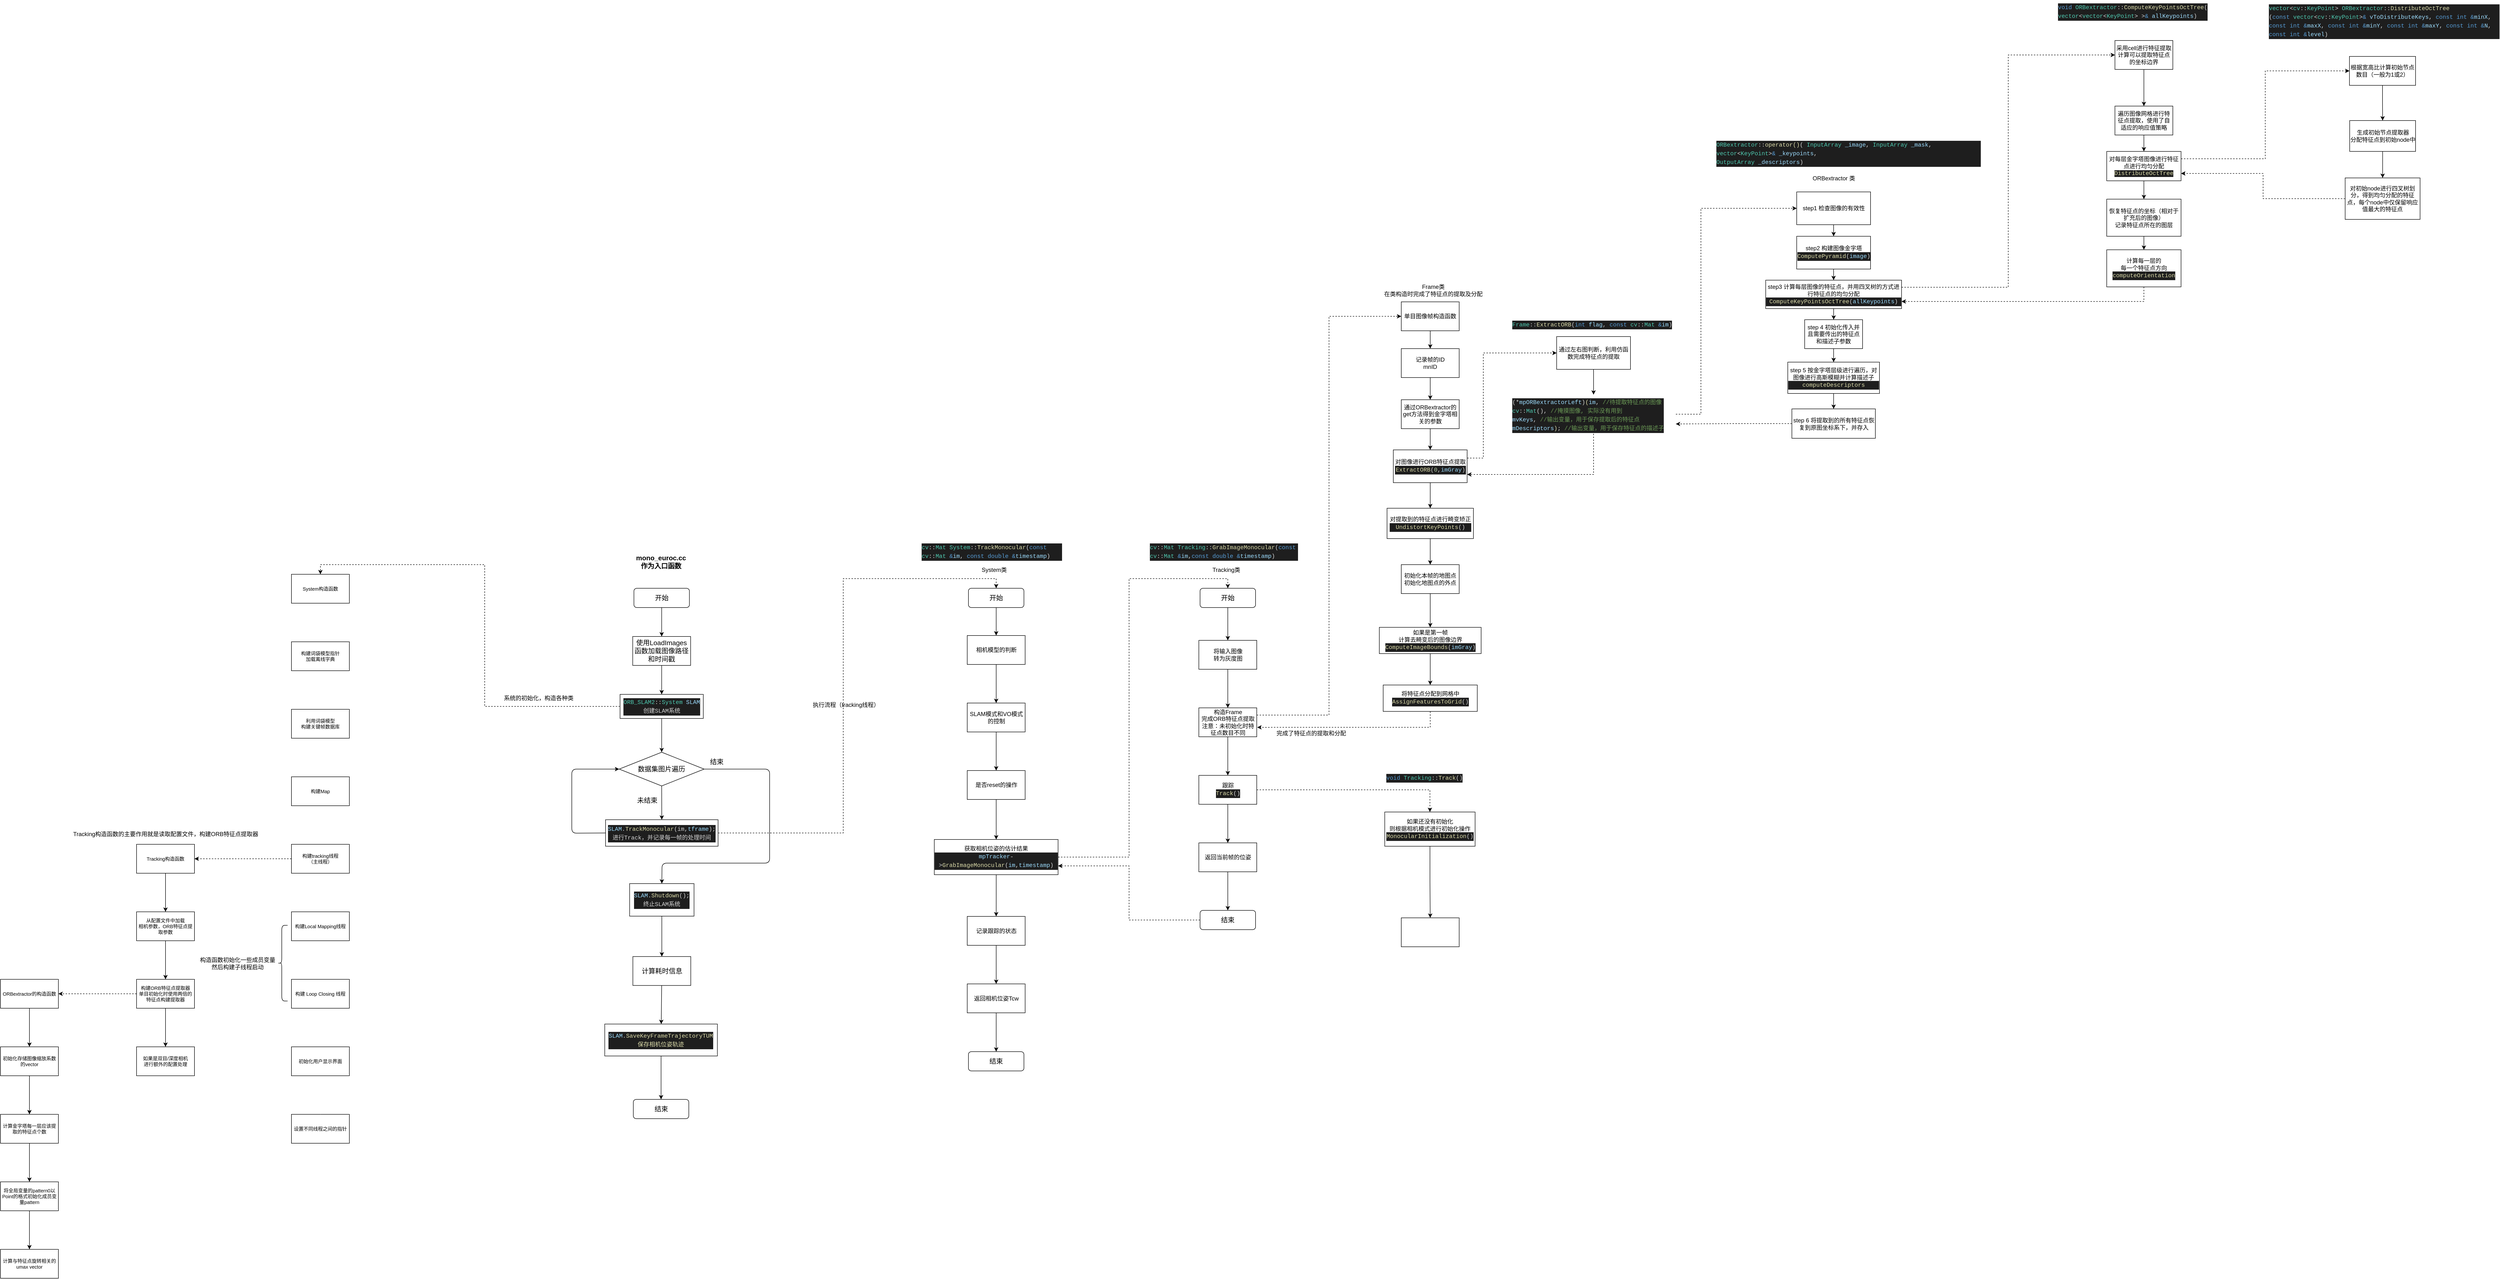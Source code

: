 <mxfile version="20.3.0" type="device" pages="2"><diagram id="kUcDNTqG35tnqXhUjUfU" name="单目模式流程图"><mxGraphModel dx="2946" dy="2325" grid="0" gridSize="10" guides="1" tooltips="1" connect="1" arrows="1" fold="1" page="0" pageScale="1" pageWidth="827" pageHeight="1169" background="none" math="0" shadow="0"><root><mxCell id="0"/><mxCell id="1" parent="0"/><mxCell id="2" value="&lt;b&gt;&lt;font style=&quot;font-size: 14px&quot;&gt;mono_euroc.cc作为入口函数&lt;/font&gt;&lt;/b&gt;" style="text;html=1;strokeColor=none;fillColor=none;align=center;verticalAlign=middle;whiteSpace=wrap;rounded=0;" parent="1" vertex="1"><mxGeometry x="-300" y="-150" width="90" height="70" as="geometry"/></mxCell><mxCell id="13" style="edgeStyle=none;html=1;exitX=0.5;exitY=1;exitDx=0;exitDy=0;entryX=0.5;entryY=0;entryDx=0;entryDy=0;fontSize=14;" parent="1" source="3" target="8" edge="1"><mxGeometry relative="1" as="geometry"/></mxCell><mxCell id="3" value="开始" style="rounded=1;whiteSpace=wrap;html=1;fontSize=14;" parent="1" vertex="1"><mxGeometry x="-311.25" y="-60" width="115" height="40" as="geometry"/></mxCell><mxCell id="11" value="" style="edgeStyle=none;html=1;fontSize=14;" parent="1" source="8" target="10" edge="1"><mxGeometry relative="1" as="geometry"/></mxCell><mxCell id="8" value="使用LoadImages函数加载图像路径和时间戳" style="rounded=0;whiteSpace=wrap;html=1;fontSize=14;" parent="1" vertex="1"><mxGeometry x="-313.75" y="40" width="120" height="60" as="geometry"/></mxCell><mxCell id="18" style="edgeStyle=none;html=1;exitX=0.5;exitY=1;exitDx=0;exitDy=0;entryX=0.5;entryY=0;entryDx=0;entryDy=0;fontSize=14;" parent="1" source="10" target="17" edge="1"><mxGeometry relative="1" as="geometry"/></mxCell><mxCell id="8n7VgM5yE0TnK45JHAdU-132" style="edgeStyle=orthogonalEdgeStyle;rounded=0;orthogonalLoop=1;jettySize=auto;html=1;exitX=0;exitY=0.5;exitDx=0;exitDy=0;entryX=0.5;entryY=0;entryDx=0;entryDy=0;dashed=1;" edge="1" parent="1" source="10" target="SP2-FX5IbyNXaG80h9-N-36"><mxGeometry relative="1" as="geometry"/></mxCell><mxCell id="10" value="&lt;div style=&quot;background-color: rgb(30 , 30 , 30) ; font-family: &amp;#34;menlo&amp;#34; , &amp;#34;monaco&amp;#34; , &amp;#34;courier new&amp;#34; , monospace ; font-size: 12px ; line-height: 18px ; color: rgb(212 , 212 , 212)&quot;&gt;&lt;span style=&quot;color: #4ec9b0&quot;&gt;ORB_SLAM2&lt;/span&gt;::&lt;span style=&quot;color: #4ec9b0&quot;&gt;System&lt;/span&gt; &lt;span style=&quot;color: #9cdcfe&quot;&gt;SLAM&lt;/span&gt;&lt;/div&gt;&lt;div style=&quot;background-color: rgb(30 , 30 , 30) ; font-family: &amp;#34;menlo&amp;#34; , &amp;#34;monaco&amp;#34; , &amp;#34;courier new&amp;#34; , monospace ; font-size: 12px ; line-height: 18px ; color: rgb(212 , 212 , 212)&quot;&gt;创建SLAM系统&lt;/div&gt;" style="whiteSpace=wrap;html=1;fontSize=14;rounded=0;" parent="1" vertex="1"><mxGeometry x="-340" y="160" width="172.5" height="50" as="geometry"/></mxCell><mxCell id="21" style="edgeStyle=none;html=1;exitX=0;exitY=0.5;exitDx=0;exitDy=0;fontSize=14;entryX=0;entryY=0.5;entryDx=0;entryDy=0;" parent="1" source="14" target="17" edge="1"><mxGeometry relative="1" as="geometry"><mxPoint x="-450" y="447" as="targetPoint"/><Array as="points"><mxPoint x="-440" y="448"/><mxPoint x="-440" y="315"/></Array></mxGeometry></mxCell><mxCell id="8n7VgM5yE0TnK45JHAdU-44" style="edgeStyle=orthogonalEdgeStyle;rounded=0;orthogonalLoop=1;jettySize=auto;html=1;exitX=1;exitY=0.5;exitDx=0;exitDy=0;entryX=0.5;entryY=0;entryDx=0;entryDy=0;dashed=1;" edge="1" parent="1" source="14" target="8n7VgM5yE0TnK45JHAdU-43"><mxGeometry relative="1" as="geometry"/></mxCell><mxCell id="14" value="&lt;div style=&quot;color: rgb(212 , 212 , 212) ; background-color: rgb(30 , 30 , 30) ; font-family: &amp;#34;menlo&amp;#34; , &amp;#34;monaco&amp;#34; , &amp;#34;courier new&amp;#34; , monospace ; font-size: 12px ; line-height: 18px&quot;&gt;&lt;span style=&quot;color: #9cdcfe&quot;&gt;SLAM&lt;/span&gt;.&lt;span style=&quot;color: #dcdcaa&quot;&gt;TrackMonocular&lt;/span&gt;(im,&lt;span style=&quot;color: #9cdcfe&quot;&gt;tframe&lt;/span&gt;);&lt;/div&gt;&lt;div style=&quot;color: rgb(212 , 212 , 212) ; background-color: rgb(30 , 30 , 30) ; font-family: &amp;#34;menlo&amp;#34; , &amp;#34;monaco&amp;#34; , &amp;#34;courier new&amp;#34; , monospace ; font-size: 12px ; line-height: 18px&quot;&gt;进行Track，并记录每一帧的处理时间&lt;/div&gt;" style="whiteSpace=wrap;html=1;fontSize=14;rounded=0;" parent="1" vertex="1"><mxGeometry x="-370" y="420" width="233.13" height="55" as="geometry"/></mxCell><mxCell id="19" style="edgeStyle=none;html=1;exitX=0.5;exitY=1;exitDx=0;exitDy=0;fontSize=14;" parent="1" source="17" target="14" edge="1"><mxGeometry relative="1" as="geometry"/></mxCell><mxCell id="25" style="edgeStyle=none;html=1;exitX=1;exitY=0.5;exitDx=0;exitDy=0;entryX=0.5;entryY=0;entryDx=0;entryDy=0;fontSize=14;" parent="1" source="17" target="22" edge="1"><mxGeometry relative="1" as="geometry"><Array as="points"><mxPoint x="-30" y="315"/><mxPoint x="-30" y="510"/><mxPoint x="-130" y="510"/><mxPoint x="-253" y="510"/></Array></mxGeometry></mxCell><mxCell id="17" value="数据集图片遍历" style="rhombus;whiteSpace=wrap;html=1;fontSize=14;" parent="1" vertex="1"><mxGeometry x="-341.75" y="280" width="176" height="70" as="geometry"/></mxCell><mxCell id="28" value="" style="edgeStyle=none;html=1;fontSize=14;" parent="1" source="22" target="27" edge="1"><mxGeometry relative="1" as="geometry"/></mxCell><mxCell id="22" value="&lt;div style=&quot;color: rgb(212 , 212 , 212) ; background-color: rgb(30 , 30 , 30) ; font-family: &amp;#34;menlo&amp;#34; , &amp;#34;monaco&amp;#34; , &amp;#34;courier new&amp;#34; , monospace ; font-size: 12px ; line-height: 18px&quot;&gt;&lt;span style=&quot;color: #9cdcfe&quot;&gt;SLAM&lt;/span&gt;.&lt;span style=&quot;color: #dcdcaa&quot;&gt;Shutdown&lt;/span&gt;();&lt;/div&gt;&lt;div style=&quot;color: rgb(212 , 212 , 212) ; background-color: rgb(30 , 30 , 30) ; font-family: &amp;#34;menlo&amp;#34; , &amp;#34;monaco&amp;#34; , &amp;#34;courier new&amp;#34; , monospace ; font-size: 12px ; line-height: 18px&quot;&gt;终止SLAM系统&lt;/div&gt;" style="whiteSpace=wrap;html=1;fontSize=14;rounded=0;" parent="1" vertex="1"><mxGeometry x="-320.15" y="552.5" width="133.44" height="67.5" as="geometry"/></mxCell><mxCell id="24" value="未结束" style="text;html=1;align=center;verticalAlign=middle;resizable=0;points=[];autosize=1;strokeColor=none;fillColor=none;fontSize=14;" parent="1" vertex="1"><mxGeometry x="-313.75" y="370" width="60" height="20" as="geometry"/></mxCell><mxCell id="26" value="结束" style="text;html=1;align=center;verticalAlign=middle;resizable=0;points=[];autosize=1;strokeColor=none;fillColor=none;fontSize=14;" parent="1" vertex="1"><mxGeometry x="-160" y="290" width="40" height="20" as="geometry"/></mxCell><mxCell id="30" value="" style="edgeStyle=none;html=1;fontSize=14;" parent="1" source="27" target="29" edge="1"><mxGeometry relative="1" as="geometry"/></mxCell><mxCell id="27" value="计算耗时信息" style="whiteSpace=wrap;html=1;fontSize=14;rounded=0;" parent="1" vertex="1"><mxGeometry x="-313.43" y="703.75" width="120" height="60" as="geometry"/></mxCell><mxCell id="36" value="" style="edgeStyle=none;html=1;fontSize=14;" parent="1" source="29" target="34" edge="1"><mxGeometry relative="1" as="geometry"/></mxCell><mxCell id="29" value="&lt;div style=&quot;color: rgb(212 , 212 , 212) ; background-color: rgb(30 , 30 , 30) ; font-family: &amp;#34;menlo&amp;#34; , &amp;#34;monaco&amp;#34; , &amp;#34;courier new&amp;#34; , monospace ; font-size: 12px ; line-height: 18px&quot;&gt;&lt;span style=&quot;color: #9cdcfe&quot;&gt;SLAM&lt;/span&gt;.&lt;span style=&quot;color: #dcdcaa&quot;&gt;SaveKeyFrameTrajectoryTUM&lt;/span&gt;&lt;/div&gt;&lt;div style=&quot;color: rgb(212 , 212 , 212) ; background-color: rgb(30 , 30 , 30) ; font-family: &amp;#34;menlo&amp;#34; , &amp;#34;monaco&amp;#34; , &amp;#34;courier new&amp;#34; , monospace ; font-size: 12px ; line-height: 18px&quot;&gt;&lt;span style=&quot;color: #dcdcaa&quot;&gt;保存相机位姿轨迹&lt;/span&gt;&lt;/div&gt;" style="whiteSpace=wrap;html=1;fontSize=14;rounded=0;" parent="1" vertex="1"><mxGeometry x="-371.72" y="843.75" width="233.43" height="66.25" as="geometry"/></mxCell><mxCell id="34" value="结束" style="rounded=1;whiteSpace=wrap;html=1;fontSize=14;" parent="1" vertex="1"><mxGeometry x="-312.5" y="1000" width="115" height="40" as="geometry"/></mxCell><mxCell id="SP2-FX5IbyNXaG80h9-N-38" value="" style="edgeStyle=none;html=1;fontSize=10;fontColor=#141414;strokeColor=#FFFFFF;" parent="1" source="SP2-FX5IbyNXaG80h9-N-36" target="SP2-FX5IbyNXaG80h9-N-37" edge="1"><mxGeometry relative="1" as="geometry"/></mxCell><mxCell id="SP2-FX5IbyNXaG80h9-N-36" value="System构造函数" style="rounded=0;whiteSpace=wrap;html=1;fontSize=10;" parent="1" vertex="1"><mxGeometry x="-1021" y="-89" width="120" height="60" as="geometry"/></mxCell><mxCell id="SP2-FX5IbyNXaG80h9-N-40" value="" style="edgeStyle=none;html=1;fontSize=10;fontColor=#141414;strokeColor=#FFFFFF;" parent="1" source="SP2-FX5IbyNXaG80h9-N-37" target="SP2-FX5IbyNXaG80h9-N-39" edge="1"><mxGeometry relative="1" as="geometry"/></mxCell><mxCell id="SP2-FX5IbyNXaG80h9-N-37" value="构建词袋模型指针&lt;br&gt;加载离线字典" style="whiteSpace=wrap;html=1;fontSize=10;rounded=0;" parent="1" vertex="1"><mxGeometry x="-1021" y="51" width="120" height="60" as="geometry"/></mxCell><mxCell id="SP2-FX5IbyNXaG80h9-N-42" value="" style="edgeStyle=none;html=1;fontSize=10;fontColor=#141414;strokeColor=#FFFFFF;" parent="1" source="SP2-FX5IbyNXaG80h9-N-39" target="SP2-FX5IbyNXaG80h9-N-41" edge="1"><mxGeometry relative="1" as="geometry"/></mxCell><mxCell id="SP2-FX5IbyNXaG80h9-N-39" value="利用词袋模型&lt;br&gt;构建关键帧数据库" style="whiteSpace=wrap;html=1;fontSize=10;rounded=0;" parent="1" vertex="1"><mxGeometry x="-1021" y="191" width="120" height="60" as="geometry"/></mxCell><mxCell id="SP2-FX5IbyNXaG80h9-N-44" value="" style="edgeStyle=none;html=1;fontSize=10;fontColor=#141414;strokeColor=#FFFFFF;" parent="1" source="SP2-FX5IbyNXaG80h9-N-41" target="SP2-FX5IbyNXaG80h9-N-43" edge="1"><mxGeometry relative="1" as="geometry"/></mxCell><mxCell id="SP2-FX5IbyNXaG80h9-N-41" value="构建Map" style="whiteSpace=wrap;html=1;fontSize=10;rounded=0;" parent="1" vertex="1"><mxGeometry x="-1021" y="331" width="120" height="60" as="geometry"/></mxCell><mxCell id="SP2-FX5IbyNXaG80h9-N-46" value="" style="edgeStyle=none;html=1;fontSize=10;fontColor=#141414;strokeColor=#FFFFFF;" parent="1" source="SP2-FX5IbyNXaG80h9-N-43" target="SP2-FX5IbyNXaG80h9-N-45" edge="1"><mxGeometry relative="1" as="geometry"/></mxCell><mxCell id="6WSEtweF4-9wZ42Zwhac-37" value="" style="edgeStyle=orthogonalEdgeStyle;rounded=0;orthogonalLoop=1;jettySize=auto;html=1;dashed=1;" parent="1" source="SP2-FX5IbyNXaG80h9-N-43" target="6WSEtweF4-9wZ42Zwhac-36" edge="1"><mxGeometry relative="1" as="geometry"/></mxCell><mxCell id="SP2-FX5IbyNXaG80h9-N-43" value="构建tracking线程&lt;br&gt;（主线程）" style="whiteSpace=wrap;html=1;fontSize=10;rounded=0;" parent="1" vertex="1"><mxGeometry x="-1021" y="471" width="120" height="60" as="geometry"/></mxCell><mxCell id="SP2-FX5IbyNXaG80h9-N-48" value="" style="edgeStyle=none;html=1;fontSize=10;fontColor=#141414;strokeColor=#FFFFFF;" parent="1" source="SP2-FX5IbyNXaG80h9-N-45" target="SP2-FX5IbyNXaG80h9-N-47" edge="1"><mxGeometry relative="1" as="geometry"/></mxCell><mxCell id="SP2-FX5IbyNXaG80h9-N-45" value="构建Local Mapping线程" style="whiteSpace=wrap;html=1;fontSize=10;rounded=0;" parent="1" vertex="1"><mxGeometry x="-1021" y="611" width="120" height="60" as="geometry"/></mxCell><mxCell id="SP2-FX5IbyNXaG80h9-N-54" value="" style="edgeStyle=none;html=1;fontSize=10;fontColor=#141414;strokeColor=#FFFFFF;" parent="1" source="SP2-FX5IbyNXaG80h9-N-47" target="SP2-FX5IbyNXaG80h9-N-53" edge="1"><mxGeometry relative="1" as="geometry"/></mxCell><mxCell id="SP2-FX5IbyNXaG80h9-N-47" value="构建 Loop Closing 线程" style="whiteSpace=wrap;html=1;fontSize=10;rounded=0;" parent="1" vertex="1"><mxGeometry x="-1021" y="751" width="120" height="60" as="geometry"/></mxCell><mxCell id="SP2-FX5IbyNXaG80h9-N-49" value="设置不同线程之间的指针" style="whiteSpace=wrap;html=1;fontSize=10;rounded=0;" parent="1" vertex="1"><mxGeometry x="-1021" y="1031" width="120" height="60" as="geometry"/></mxCell><mxCell id="SP2-FX5IbyNXaG80h9-N-55" value="" style="edgeStyle=none;html=1;fontSize=10;fontColor=#141414;strokeColor=#FFFFFF;" parent="1" source="SP2-FX5IbyNXaG80h9-N-53" target="SP2-FX5IbyNXaG80h9-N-49" edge="1"><mxGeometry relative="1" as="geometry"/></mxCell><mxCell id="SP2-FX5IbyNXaG80h9-N-53" value="初始化用户显示界面" style="whiteSpace=wrap;html=1;fontSize=10;rounded=0;" parent="1" vertex="1"><mxGeometry x="-1021" y="891" width="120" height="60" as="geometry"/></mxCell><mxCell id="6WSEtweF4-9wZ42Zwhac-39" value="" style="edgeStyle=orthogonalEdgeStyle;rounded=0;orthogonalLoop=1;jettySize=auto;html=1;" parent="1" source="6WSEtweF4-9wZ42Zwhac-36" target="6WSEtweF4-9wZ42Zwhac-38" edge="1"><mxGeometry relative="1" as="geometry"/></mxCell><mxCell id="6WSEtweF4-9wZ42Zwhac-36" value="Tracking构造函数" style="whiteSpace=wrap;html=1;fontSize=10;rounded=0;" parent="1" vertex="1"><mxGeometry x="-1342" y="471" width="120" height="60" as="geometry"/></mxCell><mxCell id="6WSEtweF4-9wZ42Zwhac-41" value="" style="edgeStyle=orthogonalEdgeStyle;rounded=0;orthogonalLoop=1;jettySize=auto;html=1;" parent="1" source="6WSEtweF4-9wZ42Zwhac-38" target="6WSEtweF4-9wZ42Zwhac-40" edge="1"><mxGeometry relative="1" as="geometry"/></mxCell><mxCell id="6WSEtweF4-9wZ42Zwhac-38" value="从配置文件中加载&lt;br&gt;相机参数，ORB特征点提取参数" style="whiteSpace=wrap;html=1;fontSize=10;rounded=0;" parent="1" vertex="1"><mxGeometry x="-1342" y="611" width="120" height="60" as="geometry"/></mxCell><mxCell id="6WSEtweF4-9wZ42Zwhac-43" value="" style="edgeStyle=orthogonalEdgeStyle;rounded=0;orthogonalLoop=1;jettySize=auto;html=1;" parent="1" source="6WSEtweF4-9wZ42Zwhac-40" target="6WSEtweF4-9wZ42Zwhac-42" edge="1"><mxGeometry relative="1" as="geometry"/></mxCell><mxCell id="6WSEtweF4-9wZ42Zwhac-49" value="" style="edgeStyle=orthogonalEdgeStyle;rounded=0;orthogonalLoop=1;jettySize=auto;html=1;dashed=1;" parent="1" source="6WSEtweF4-9wZ42Zwhac-40" target="6WSEtweF4-9wZ42Zwhac-48" edge="1"><mxGeometry relative="1" as="geometry"/></mxCell><mxCell id="6WSEtweF4-9wZ42Zwhac-40" value="构建ORB特征点提取器&lt;br&gt;单目初始化时使用两倍的特征点构建提取器" style="whiteSpace=wrap;html=1;fontSize=10;rounded=0;" parent="1" vertex="1"><mxGeometry x="-1342" y="751" width="120" height="60" as="geometry"/></mxCell><mxCell id="6WSEtweF4-9wZ42Zwhac-42" value="如果是双目/深度相机&lt;br&gt;进行额外的配置处理" style="whiteSpace=wrap;html=1;fontSize=10;rounded=0;" parent="1" vertex="1"><mxGeometry x="-1342" y="891" width="120" height="60" as="geometry"/></mxCell><mxCell id="6WSEtweF4-9wZ42Zwhac-45" value="Tracking构造函数的主要作用就是读取配置文件，构建ORB特征点提取器&lt;br&gt;" style="text;html=1;align=center;verticalAlign=middle;resizable=0;points=[];autosize=1;strokeColor=none;fillColor=none;" parent="1" vertex="1"><mxGeometry x="-1483" y="437" width="402" height="26" as="geometry"/></mxCell><mxCell id="6WSEtweF4-9wZ42Zwhac-46" value="" style="shape=curlyBracket;whiteSpace=wrap;html=1;rounded=1;size=0.396;" parent="1" vertex="1"><mxGeometry x="-1049" y="639" width="20" height="157" as="geometry"/></mxCell><mxCell id="6WSEtweF4-9wZ42Zwhac-47" value="构造函数初始化一些成员变量&lt;br&gt;然后构建子线程启动" style="text;html=1;align=center;verticalAlign=middle;resizable=0;points=[];autosize=1;strokeColor=none;fillColor=none;" parent="1" vertex="1"><mxGeometry x="-1220" y="697" width="174" height="41" as="geometry"/></mxCell><mxCell id="6WSEtweF4-9wZ42Zwhac-51" value="" style="edgeStyle=orthogonalEdgeStyle;rounded=0;orthogonalLoop=1;jettySize=auto;html=1;" parent="1" source="6WSEtweF4-9wZ42Zwhac-48" target="6WSEtweF4-9wZ42Zwhac-50" edge="1"><mxGeometry relative="1" as="geometry"/></mxCell><mxCell id="6WSEtweF4-9wZ42Zwhac-48" value="ORBextractor的构造函数" style="whiteSpace=wrap;html=1;fontSize=10;rounded=0;" parent="1" vertex="1"><mxGeometry x="-1624" y="751" width="120" height="60" as="geometry"/></mxCell><mxCell id="8n7VgM5yE0TnK45JHAdU-37" value="" style="edgeStyle=orthogonalEdgeStyle;rounded=0;orthogonalLoop=1;jettySize=auto;html=1;" edge="1" parent="1" source="6WSEtweF4-9wZ42Zwhac-50" target="8n7VgM5yE0TnK45JHAdU-36"><mxGeometry relative="1" as="geometry"/></mxCell><mxCell id="6WSEtweF4-9wZ42Zwhac-50" value="初始化存储图像缩放系数的vector" style="whiteSpace=wrap;html=1;fontSize=10;rounded=0;" parent="1" vertex="1"><mxGeometry x="-1624" y="891" width="120" height="60" as="geometry"/></mxCell><mxCell id="8n7VgM5yE0TnK45JHAdU-39" value="" style="edgeStyle=orthogonalEdgeStyle;rounded=0;orthogonalLoop=1;jettySize=auto;html=1;" edge="1" parent="1" source="8n7VgM5yE0TnK45JHAdU-36" target="8n7VgM5yE0TnK45JHAdU-38"><mxGeometry relative="1" as="geometry"/></mxCell><mxCell id="8n7VgM5yE0TnK45JHAdU-36" value="计算金字塔每一层应该提取的特征点个数" style="whiteSpace=wrap;html=1;fontSize=10;rounded=0;" vertex="1" parent="1"><mxGeometry x="-1624" y="1031" width="120" height="60" as="geometry"/></mxCell><mxCell id="8n7VgM5yE0TnK45JHAdU-41" value="" style="edgeStyle=orthogonalEdgeStyle;rounded=0;orthogonalLoop=1;jettySize=auto;html=1;" edge="1" parent="1" source="8n7VgM5yE0TnK45JHAdU-38" target="8n7VgM5yE0TnK45JHAdU-40"><mxGeometry relative="1" as="geometry"/></mxCell><mxCell id="8n7VgM5yE0TnK45JHAdU-38" value="将全局变量的pattern0以Point的格式初始化成员变量pattern" style="whiteSpace=wrap;html=1;fontSize=10;rounded=0;" vertex="1" parent="1"><mxGeometry x="-1624" y="1171" width="120" height="60" as="geometry"/></mxCell><mxCell id="8n7VgM5yE0TnK45JHAdU-40" value="计算与特征点旋转相关的umax vector" style="whiteSpace=wrap;html=1;fontSize=10;rounded=0;" vertex="1" parent="1"><mxGeometry x="-1624" y="1311" width="120" height="60" as="geometry"/></mxCell><mxCell id="8n7VgM5yE0TnK45JHAdU-48" style="edgeStyle=orthogonalEdgeStyle;rounded=0;orthogonalLoop=1;jettySize=auto;html=1;exitX=0.5;exitY=1;exitDx=0;exitDy=0;entryX=0.5;entryY=0;entryDx=0;entryDy=0;" edge="1" parent="1" source="8n7VgM5yE0TnK45JHAdU-43" target="8n7VgM5yE0TnK45JHAdU-47"><mxGeometry relative="1" as="geometry"/></mxCell><mxCell id="8n7VgM5yE0TnK45JHAdU-43" value="开始" style="rounded=1;whiteSpace=wrap;html=1;fontSize=14;" vertex="1" parent="1"><mxGeometry x="382" y="-60" width="115" height="40" as="geometry"/></mxCell><mxCell id="8n7VgM5yE0TnK45JHAdU-50" value="" style="edgeStyle=orthogonalEdgeStyle;rounded=0;orthogonalLoop=1;jettySize=auto;html=1;" edge="1" parent="1" source="8n7VgM5yE0TnK45JHAdU-47" target="8n7VgM5yE0TnK45JHAdU-49"><mxGeometry relative="1" as="geometry"/></mxCell><mxCell id="8n7VgM5yE0TnK45JHAdU-47" value="相机模型的判断" style="rounded=0;whiteSpace=wrap;html=1;" vertex="1" parent="1"><mxGeometry x="379.5" y="38" width="120" height="60" as="geometry"/></mxCell><mxCell id="8n7VgM5yE0TnK45JHAdU-52" value="" style="edgeStyle=orthogonalEdgeStyle;rounded=0;orthogonalLoop=1;jettySize=auto;html=1;" edge="1" parent="1" source="8n7VgM5yE0TnK45JHAdU-49" target="8n7VgM5yE0TnK45JHAdU-51"><mxGeometry relative="1" as="geometry"/></mxCell><mxCell id="8n7VgM5yE0TnK45JHAdU-49" value="SLAM模式和VO模式的控制" style="whiteSpace=wrap;html=1;rounded=0;" vertex="1" parent="1"><mxGeometry x="379.5" y="178" width="120" height="60" as="geometry"/></mxCell><mxCell id="8n7VgM5yE0TnK45JHAdU-54" value="" style="edgeStyle=orthogonalEdgeStyle;rounded=0;orthogonalLoop=1;jettySize=auto;html=1;" edge="1" parent="1" source="8n7VgM5yE0TnK45JHAdU-51" target="8n7VgM5yE0TnK45JHAdU-53"><mxGeometry relative="1" as="geometry"/></mxCell><mxCell id="8n7VgM5yE0TnK45JHAdU-51" value="是否reset的操作" style="whiteSpace=wrap;html=1;rounded=0;" vertex="1" parent="1"><mxGeometry x="379.5" y="318" width="120" height="60" as="geometry"/></mxCell><mxCell id="8n7VgM5yE0TnK45JHAdU-56" value="" style="edgeStyle=orthogonalEdgeStyle;rounded=0;orthogonalLoop=1;jettySize=auto;html=1;" edge="1" parent="1" source="8n7VgM5yE0TnK45JHAdU-53" target="8n7VgM5yE0TnK45JHAdU-55"><mxGeometry relative="1" as="geometry"/></mxCell><mxCell id="8n7VgM5yE0TnK45JHAdU-62" style="edgeStyle=orthogonalEdgeStyle;rounded=0;orthogonalLoop=1;jettySize=auto;html=1;exitX=1;exitY=0.5;exitDx=0;exitDy=0;entryX=0.5;entryY=0;entryDx=0;entryDy=0;dashed=1;" edge="1" parent="1" source="8n7VgM5yE0TnK45JHAdU-53" target="8n7VgM5yE0TnK45JHAdU-61"><mxGeometry relative="1" as="geometry"/></mxCell><mxCell id="8n7VgM5yE0TnK45JHAdU-53" value="获取相机位姿的估计结果&lt;br&gt;&lt;div style=&quot;color: rgb(212, 212, 212); background-color: rgb(30, 30, 30); font-family: Menlo, Monaco, &amp;quot;Courier New&amp;quot;, monospace; line-height: 18px;&quot;&gt;&lt;div style=&quot;line-height: 18px;&quot;&gt;&lt;span style=&quot;color: #9cdcfe;&quot;&gt;mpTracker&lt;/span&gt;-&amp;gt;&lt;span style=&quot;color: #dcdcaa;&quot;&gt;GrabImageMonocular&lt;/span&gt;(&lt;span style=&quot;color: #9cdcfe;&quot;&gt;im&lt;/span&gt;,&lt;span style=&quot;color: #9cdcfe;&quot;&gt;timestamp&lt;/span&gt;)&lt;/div&gt;&lt;/div&gt;" style="whiteSpace=wrap;html=1;rounded=0;" vertex="1" parent="1"><mxGeometry x="311.25" y="461" width="256.5" height="73" as="geometry"/></mxCell><mxCell id="8n7VgM5yE0TnK45JHAdU-58" value="" style="edgeStyle=orthogonalEdgeStyle;rounded=0;orthogonalLoop=1;jettySize=auto;html=1;" edge="1" parent="1" source="8n7VgM5yE0TnK45JHAdU-55" target="8n7VgM5yE0TnK45JHAdU-57"><mxGeometry relative="1" as="geometry"/></mxCell><mxCell id="8n7VgM5yE0TnK45JHAdU-55" value="记录跟踪的状态" style="whiteSpace=wrap;html=1;rounded=0;" vertex="1" parent="1"><mxGeometry x="379.5" y="620.5" width="120" height="60" as="geometry"/></mxCell><mxCell id="8n7VgM5yE0TnK45JHAdU-60" value="" style="edgeStyle=orthogonalEdgeStyle;rounded=0;orthogonalLoop=1;jettySize=auto;html=1;" edge="1" parent="1" source="8n7VgM5yE0TnK45JHAdU-57" target="8n7VgM5yE0TnK45JHAdU-59"><mxGeometry relative="1" as="geometry"/></mxCell><mxCell id="8n7VgM5yE0TnK45JHAdU-57" value="返回相机位姿Tcw" style="whiteSpace=wrap;html=1;rounded=0;" vertex="1" parent="1"><mxGeometry x="379.5" y="760.5" width="120" height="60" as="geometry"/></mxCell><mxCell id="8n7VgM5yE0TnK45JHAdU-59" value="结束" style="rounded=1;whiteSpace=wrap;html=1;fontSize=14;" vertex="1" parent="1"><mxGeometry x="382" y="901" width="115" height="40" as="geometry"/></mxCell><mxCell id="8n7VgM5yE0TnK45JHAdU-72" value="" style="edgeStyle=orthogonalEdgeStyle;rounded=0;orthogonalLoop=1;jettySize=auto;html=1;" edge="1" parent="1" source="8n7VgM5yE0TnK45JHAdU-61" target="8n7VgM5yE0TnK45JHAdU-71"><mxGeometry relative="1" as="geometry"/></mxCell><mxCell id="8n7VgM5yE0TnK45JHAdU-61" value="开始" style="rounded=1;whiteSpace=wrap;html=1;fontSize=14;" vertex="1" parent="1"><mxGeometry x="862" y="-60" width="115" height="40" as="geometry"/></mxCell><mxCell id="8n7VgM5yE0TnK45JHAdU-63" value="Tracking类" style="text;html=1;align=center;verticalAlign=middle;resizable=0;points=[];autosize=1;strokeColor=none;fillColor=none;" vertex="1" parent="1"><mxGeometry x="878" y="-111" width="76" height="26" as="geometry"/></mxCell><mxCell id="8n7VgM5yE0TnK45JHAdU-64" value="System类" style="text;html=1;align=center;verticalAlign=middle;resizable=0;points=[];autosize=1;strokeColor=none;fillColor=none;" vertex="1" parent="1"><mxGeometry x="400" y="-111" width="70" height="26" as="geometry"/></mxCell><mxCell id="8n7VgM5yE0TnK45JHAdU-65" value="&lt;meta charset=&quot;utf-8&quot;&gt;&lt;div style=&quot;color: rgb(212, 212, 212); background-color: rgb(30, 30, 30); font-family: Menlo, Monaco, &amp;quot;Courier New&amp;quot;, monospace; font-weight: normal; font-size: 12px; line-height: 18px;&quot;&gt;&lt;div&gt;&lt;span style=&quot;color: #4ec9b0;&quot;&gt;cv&lt;/span&gt;&lt;span style=&quot;color: #d4d4d4;&quot;&gt;::&lt;/span&gt;&lt;span style=&quot;color: #4ec9b0;&quot;&gt;Mat&lt;/span&gt;&lt;span style=&quot;color: #d4d4d4;&quot;&gt; &lt;/span&gt;&lt;span style=&quot;color: #4ec9b0;&quot;&gt;Tracking&lt;/span&gt;&lt;span style=&quot;color: #d4d4d4;&quot;&gt;::&lt;/span&gt;&lt;span style=&quot;color: #dcdcaa;&quot;&gt;GrabImageMonocular&lt;/span&gt;&lt;span style=&quot;color: #d4d4d4;&quot;&gt;(&lt;/span&gt;&lt;span style=&quot;color: #569cd6;&quot;&gt;const&lt;/span&gt;&lt;span style=&quot;color: #d4d4d4;&quot;&gt; &lt;/span&gt;&lt;span style=&quot;color: #4ec9b0;&quot;&gt;cv&lt;/span&gt;&lt;span style=&quot;color: #d4d4d4;&quot;&gt;::&lt;/span&gt;&lt;span style=&quot;color: #4ec9b0;&quot;&gt;Mat&lt;/span&gt;&lt;span style=&quot;color: #d4d4d4;&quot;&gt; &lt;/span&gt;&lt;span style=&quot;color: #569cd6;&quot;&gt;&amp;amp;&lt;/span&gt;&lt;span style=&quot;color: #9cdcfe;&quot;&gt;im&lt;/span&gt;&lt;span style=&quot;color: #d4d4d4;&quot;&gt;,&lt;/span&gt;&lt;span style=&quot;color: #569cd6;&quot;&gt;const&lt;/span&gt;&lt;span style=&quot;color: #d4d4d4;&quot;&gt; &lt;/span&gt;&lt;span style=&quot;color: #569cd6;&quot;&gt;double&lt;/span&gt;&lt;span style=&quot;color: #d4d4d4;&quot;&gt; &lt;/span&gt;&lt;span style=&quot;color: #569cd6;&quot;&gt;&amp;amp;&lt;/span&gt;&lt;span style=&quot;color: #9cdcfe;&quot;&gt;timestamp&lt;/span&gt;&lt;span style=&quot;color: #d4d4d4;&quot;&gt;)&lt;/span&gt;&lt;/div&gt;&lt;/div&gt;" style="text;whiteSpace=wrap;html=1;" vertex="1" parent="1"><mxGeometry x="756" y="-160" width="309" height="56" as="geometry"/></mxCell><mxCell id="8n7VgM5yE0TnK45JHAdU-66" value="&lt;meta charset=&quot;utf-8&quot;&gt;&lt;div style=&quot;color: rgb(212, 212, 212); background-color: rgb(30, 30, 30); font-family: Menlo, Monaco, &amp;quot;Courier New&amp;quot;, monospace; font-weight: normal; font-size: 12px; line-height: 18px;&quot;&gt;&lt;div&gt;&lt;span style=&quot;color: #4ec9b0;&quot;&gt;cv&lt;/span&gt;&lt;span style=&quot;color: #d4d4d4;&quot;&gt;::&lt;/span&gt;&lt;span style=&quot;color: #4ec9b0;&quot;&gt;Mat&lt;/span&gt;&lt;span style=&quot;color: #d4d4d4;&quot;&gt; &lt;/span&gt;&lt;span style=&quot;color: #4ec9b0;&quot;&gt;System&lt;/span&gt;&lt;span style=&quot;color: #d4d4d4;&quot;&gt;::&lt;/span&gt;&lt;span style=&quot;color: #dcdcaa;&quot;&gt;TrackMonocular&lt;/span&gt;&lt;span style=&quot;color: #d4d4d4;&quot;&gt;(&lt;/span&gt;&lt;span style=&quot;color: #569cd6;&quot;&gt;const&lt;/span&gt;&lt;span style=&quot;color: #d4d4d4;&quot;&gt; &lt;/span&gt;&lt;span style=&quot;color: #4ec9b0;&quot;&gt;cv&lt;/span&gt;&lt;span style=&quot;color: #d4d4d4;&quot;&gt;::&lt;/span&gt;&lt;span style=&quot;color: #4ec9b0;&quot;&gt;Mat&lt;/span&gt;&lt;span style=&quot;color: #d4d4d4;&quot;&gt; &lt;/span&gt;&lt;span style=&quot;color: #569cd6;&quot;&gt;&amp;amp;&lt;/span&gt;&lt;span style=&quot;color: #9cdcfe;&quot;&gt;im&lt;/span&gt;&lt;span style=&quot;color: #d4d4d4;&quot;&gt;, &lt;/span&gt;&lt;span style=&quot;color: #569cd6;&quot;&gt;const&lt;/span&gt;&lt;span style=&quot;color: #d4d4d4;&quot;&gt; &lt;/span&gt;&lt;span style=&quot;color: #569cd6;&quot;&gt;double&lt;/span&gt;&lt;span style=&quot;color: #d4d4d4;&quot;&gt; &lt;/span&gt;&lt;span style=&quot;color: #569cd6;&quot;&gt;&amp;amp;&lt;/span&gt;&lt;span style=&quot;color: #9cdcfe;&quot;&gt;timestamp&lt;/span&gt;&lt;span style=&quot;color: #d4d4d4;&quot;&gt;)&lt;/span&gt;&lt;/div&gt;&lt;/div&gt;" style="text;whiteSpace=wrap;html=1;" vertex="1" parent="1"><mxGeometry x="283" y="-160" width="293" height="51" as="geometry"/></mxCell><mxCell id="8n7VgM5yE0TnK45JHAdU-67" value="系统的初始化，构造各种类" style="text;html=1;align=center;verticalAlign=middle;resizable=0;points=[];autosize=1;strokeColor=none;fillColor=none;" vertex="1" parent="1"><mxGeometry x="-590" y="155" width="162" height="26" as="geometry"/></mxCell><mxCell id="8n7VgM5yE0TnK45JHAdU-68" value="执行流程（tracking线程）" style="text;html=1;align=center;verticalAlign=middle;resizable=0;points=[];autosize=1;strokeColor=none;fillColor=none;" vertex="1" parent="1"><mxGeometry x="50" y="169.37" width="156" height="26" as="geometry"/></mxCell><mxCell id="8n7VgM5yE0TnK45JHAdU-74" value="" style="edgeStyle=orthogonalEdgeStyle;rounded=0;orthogonalLoop=1;jettySize=auto;html=1;" edge="1" parent="1" source="8n7VgM5yE0TnK45JHAdU-71" target="8n7VgM5yE0TnK45JHAdU-73"><mxGeometry relative="1" as="geometry"/></mxCell><mxCell id="8n7VgM5yE0TnK45JHAdU-71" value="将输入图像&lt;br&gt;转为灰度图" style="rounded=0;whiteSpace=wrap;html=1;" vertex="1" parent="1"><mxGeometry x="859.5" y="48" width="120" height="60" as="geometry"/></mxCell><mxCell id="8n7VgM5yE0TnK45JHAdU-76" value="" style="edgeStyle=orthogonalEdgeStyle;rounded=0;orthogonalLoop=1;jettySize=auto;html=1;" edge="1" parent="1" source="8n7VgM5yE0TnK45JHAdU-73" target="8n7VgM5yE0TnK45JHAdU-75"><mxGeometry relative="1" as="geometry"/></mxCell><mxCell id="8n7VgM5yE0TnK45JHAdU-85" style="edgeStyle=orthogonalEdgeStyle;rounded=0;orthogonalLoop=1;jettySize=auto;html=1;exitX=1;exitY=0.25;exitDx=0;exitDy=0;entryX=0;entryY=0.5;entryDx=0;entryDy=0;dashed=1;" edge="1" parent="1" source="8n7VgM5yE0TnK45JHAdU-73" target="8n7VgM5yE0TnK45JHAdU-84"><mxGeometry relative="1" as="geometry"/></mxCell><mxCell id="8n7VgM5yE0TnK45JHAdU-73" value="构造Frame&lt;br&gt;完成ORB特征点提取&lt;br&gt;注意：未初始化时特征点数目不同" style="whiteSpace=wrap;html=1;rounded=0;" vertex="1" parent="1"><mxGeometry x="859.5" y="188" width="120" height="60" as="geometry"/></mxCell><mxCell id="8n7VgM5yE0TnK45JHAdU-78" value="" style="edgeStyle=orthogonalEdgeStyle;rounded=0;orthogonalLoop=1;jettySize=auto;html=1;" edge="1" parent="1" source="8n7VgM5yE0TnK45JHAdU-75" target="8n7VgM5yE0TnK45JHAdU-77"><mxGeometry relative="1" as="geometry"/></mxCell><mxCell id="8n7VgM5yE0TnK45JHAdU-160" style="edgeStyle=orthogonalEdgeStyle;rounded=0;orthogonalLoop=1;jettySize=auto;html=1;exitX=1;exitY=0.5;exitDx=0;exitDy=0;entryX=0.5;entryY=0;entryDx=0;entryDy=0;dashed=1;" edge="1" parent="1" source="8n7VgM5yE0TnK45JHAdU-75" target="8n7VgM5yE0TnK45JHAdU-158"><mxGeometry relative="1" as="geometry"/></mxCell><mxCell id="8n7VgM5yE0TnK45JHAdU-75" value="跟踪&lt;br&gt;&lt;div style=&quot;color: rgb(212, 212, 212); background-color: rgb(30, 30, 30); font-family: Menlo, Monaco, &amp;quot;Courier New&amp;quot;, monospace; line-height: 18px;&quot;&gt;&lt;span style=&quot;color: #dcdcaa;&quot;&gt;Track&lt;/span&gt;()&lt;/div&gt;" style="whiteSpace=wrap;html=1;rounded=0;" vertex="1" parent="1"><mxGeometry x="859.5" y="328" width="120" height="60" as="geometry"/></mxCell><mxCell id="8n7VgM5yE0TnK45JHAdU-80" value="" style="edgeStyle=orthogonalEdgeStyle;rounded=0;orthogonalLoop=1;jettySize=auto;html=1;" edge="1" parent="1" source="8n7VgM5yE0TnK45JHAdU-77" target="8n7VgM5yE0TnK45JHAdU-79"><mxGeometry relative="1" as="geometry"/></mxCell><mxCell id="8n7VgM5yE0TnK45JHAdU-77" value="返回当前帧的位姿" style="whiteSpace=wrap;html=1;rounded=0;" vertex="1" parent="1"><mxGeometry x="859.5" y="468" width="120" height="60" as="geometry"/></mxCell><mxCell id="8n7VgM5yE0TnK45JHAdU-81" style="edgeStyle=orthogonalEdgeStyle;rounded=0;orthogonalLoop=1;jettySize=auto;html=1;exitX=0;exitY=0.5;exitDx=0;exitDy=0;entryX=1;entryY=0.75;entryDx=0;entryDy=0;dashed=1;" edge="1" parent="1" source="8n7VgM5yE0TnK45JHAdU-79" target="8n7VgM5yE0TnK45JHAdU-53"><mxGeometry relative="1" as="geometry"/></mxCell><mxCell id="8n7VgM5yE0TnK45JHAdU-79" value="结束" style="rounded=1;whiteSpace=wrap;html=1;fontSize=14;" vertex="1" parent="1"><mxGeometry x="862" y="608" width="115" height="40" as="geometry"/></mxCell><mxCell id="8n7VgM5yE0TnK45JHAdU-87" value="" style="edgeStyle=orthogonalEdgeStyle;rounded=0;orthogonalLoop=1;jettySize=auto;html=1;" edge="1" parent="1" source="8n7VgM5yE0TnK45JHAdU-84" target="8n7VgM5yE0TnK45JHAdU-86"><mxGeometry relative="1" as="geometry"/></mxCell><mxCell id="8n7VgM5yE0TnK45JHAdU-84" value="单目图像帧构造函数" style="rounded=0;whiteSpace=wrap;html=1;" vertex="1" parent="1"><mxGeometry x="1279" y="-654" width="120" height="60" as="geometry"/></mxCell><mxCell id="8n7VgM5yE0TnK45JHAdU-89" value="" style="edgeStyle=orthogonalEdgeStyle;rounded=0;orthogonalLoop=1;jettySize=auto;html=1;" edge="1" parent="1" source="8n7VgM5yE0TnK45JHAdU-86" target="8n7VgM5yE0TnK45JHAdU-88"><mxGeometry relative="1" as="geometry"/></mxCell><mxCell id="8n7VgM5yE0TnK45JHAdU-86" value="记录帧的ID&lt;br&gt;mnID" style="whiteSpace=wrap;html=1;rounded=0;" vertex="1" parent="1"><mxGeometry x="1279" y="-557" width="120" height="60" as="geometry"/></mxCell><mxCell id="8n7VgM5yE0TnK45JHAdU-91" value="" style="edgeStyle=orthogonalEdgeStyle;rounded=0;orthogonalLoop=1;jettySize=auto;html=1;" edge="1" parent="1" source="8n7VgM5yE0TnK45JHAdU-88" target="8n7VgM5yE0TnK45JHAdU-90"><mxGeometry relative="1" as="geometry"/></mxCell><mxCell id="8n7VgM5yE0TnK45JHAdU-88" value="通过ORBextractor的get方法得到金字塔相关的参数" style="whiteSpace=wrap;html=1;rounded=0;" vertex="1" parent="1"><mxGeometry x="1279" y="-451" width="120" height="60" as="geometry"/></mxCell><mxCell id="8n7VgM5yE0TnK45JHAdU-93" value="" style="edgeStyle=orthogonalEdgeStyle;rounded=0;orthogonalLoop=1;jettySize=auto;html=1;" edge="1" parent="1" source="8n7VgM5yE0TnK45JHAdU-90" target="8n7VgM5yE0TnK45JHAdU-92"><mxGeometry relative="1" as="geometry"/></mxCell><mxCell id="8n7VgM5yE0TnK45JHAdU-104" style="edgeStyle=orthogonalEdgeStyle;rounded=0;orthogonalLoop=1;jettySize=auto;html=1;exitX=1;exitY=0.25;exitDx=0;exitDy=0;entryX=0;entryY=0.5;entryDx=0;entryDy=0;dashed=1;" edge="1" parent="1" source="8n7VgM5yE0TnK45JHAdU-90" target="8n7VgM5yE0TnK45JHAdU-102"><mxGeometry relative="1" as="geometry"><Array as="points"><mxPoint x="1449" y="-330"/><mxPoint x="1449" y="-548"/></Array></mxGeometry></mxCell><mxCell id="8n7VgM5yE0TnK45JHAdU-90" value="对图像进行ORB特征点提取&lt;br&gt;&lt;div style=&quot;color: rgb(212, 212, 212); background-color: rgb(30, 30, 30); font-family: Menlo, Monaco, &amp;quot;Courier New&amp;quot;, monospace; line-height: 18px;&quot;&gt;&lt;span style=&quot;color: #dcdcaa;&quot;&gt;ExtractORB&lt;/span&gt;(&lt;span style=&quot;color: #b5cea8;&quot;&gt;0&lt;/span&gt;,&lt;span style=&quot;color: #9cdcfe;&quot;&gt;imGray&lt;/span&gt;)&lt;/div&gt;" style="whiteSpace=wrap;html=1;rounded=0;" vertex="1" parent="1"><mxGeometry x="1262.5" y="-347" width="153" height="68" as="geometry"/></mxCell><mxCell id="8n7VgM5yE0TnK45JHAdU-95" value="" style="edgeStyle=orthogonalEdgeStyle;rounded=0;orthogonalLoop=1;jettySize=auto;html=1;" edge="1" parent="1" source="8n7VgM5yE0TnK45JHAdU-92" target="8n7VgM5yE0TnK45JHAdU-94"><mxGeometry relative="1" as="geometry"/></mxCell><mxCell id="8n7VgM5yE0TnK45JHAdU-92" value="对提取到的特征点进行畸变矫正&lt;br&gt;&lt;div style=&quot;color: rgb(212, 212, 212); background-color: rgb(30, 30, 30); font-family: Menlo, Monaco, &amp;quot;Courier New&amp;quot;, monospace; line-height: 18px;&quot;&gt;&lt;span style=&quot;color: #dcdcaa;&quot;&gt;UndistortKeyPoints&lt;/span&gt;()&lt;/div&gt;" style="whiteSpace=wrap;html=1;rounded=0;" vertex="1" parent="1"><mxGeometry x="1249.5" y="-226" width="179" height="63" as="geometry"/></mxCell><mxCell id="8n7VgM5yE0TnK45JHAdU-97" value="" style="edgeStyle=orthogonalEdgeStyle;rounded=0;orthogonalLoop=1;jettySize=auto;html=1;" edge="1" parent="1" source="8n7VgM5yE0TnK45JHAdU-94" target="8n7VgM5yE0TnK45JHAdU-96"><mxGeometry relative="1" as="geometry"/></mxCell><mxCell id="8n7VgM5yE0TnK45JHAdU-94" value="初始化本帧的地图点&lt;br&gt;初始化地图点的外点" style="whiteSpace=wrap;html=1;rounded=0;" vertex="1" parent="1"><mxGeometry x="1279" y="-109" width="120" height="60" as="geometry"/></mxCell><mxCell id="8n7VgM5yE0TnK45JHAdU-99" value="" style="edgeStyle=orthogonalEdgeStyle;rounded=0;orthogonalLoop=1;jettySize=auto;html=1;" edge="1" parent="1" source="8n7VgM5yE0TnK45JHAdU-96" target="8n7VgM5yE0TnK45JHAdU-98"><mxGeometry relative="1" as="geometry"/></mxCell><mxCell id="8n7VgM5yE0TnK45JHAdU-96" value="如果是第一帧&lt;br&gt;计算去畸变后的图像边界&lt;br&gt;&lt;div style=&quot;color: rgb(212, 212, 212); background-color: rgb(30, 30, 30); font-family: Menlo, Monaco, &amp;quot;Courier New&amp;quot;, monospace; line-height: 18px;&quot;&gt;&lt;span style=&quot;color: #dcdcaa;&quot;&gt;ComputeImageBounds&lt;/span&gt;(&lt;span style=&quot;color: #9cdcfe;&quot;&gt;imGray&lt;/span&gt;)&lt;/div&gt;" style="whiteSpace=wrap;html=1;rounded=0;" vertex="1" parent="1"><mxGeometry x="1233.5" y="21" width="211" height="54.5" as="geometry"/></mxCell><mxCell id="8n7VgM5yE0TnK45JHAdU-100" style="edgeStyle=orthogonalEdgeStyle;rounded=0;orthogonalLoop=1;jettySize=auto;html=1;exitX=0.5;exitY=1;exitDx=0;exitDy=0;entryX=1.008;entryY=0.674;entryDx=0;entryDy=0;entryPerimeter=0;dashed=1;" edge="1" parent="1" source="8n7VgM5yE0TnK45JHAdU-98" target="8n7VgM5yE0TnK45JHAdU-73"><mxGeometry relative="1" as="geometry"/></mxCell><mxCell id="8n7VgM5yE0TnK45JHAdU-98" value="将特征点分配到网格中&lt;br&gt;&lt;div style=&quot;color: rgb(212, 212, 212); background-color: rgb(30, 30, 30); font-family: Menlo, Monaco, &amp;quot;Courier New&amp;quot;, monospace; line-height: 18px;&quot;&gt;&lt;span style=&quot;color: #dcdcaa;&quot;&gt;AssignFeaturesToGrid&lt;/span&gt;()&lt;/div&gt;" style="whiteSpace=wrap;html=1;rounded=0;" vertex="1" parent="1"><mxGeometry x="1241.5" y="140.62" width="195" height="54.75" as="geometry"/></mxCell><mxCell id="8n7VgM5yE0TnK45JHAdU-101" value="Frame类&lt;br&gt;在类构造时完成了特征点的提取及分配" style="text;html=1;align=center;verticalAlign=middle;resizable=0;points=[];autosize=1;strokeColor=none;fillColor=none;" vertex="1" parent="1"><mxGeometry x="1233.5" y="-699" width="222" height="41" as="geometry"/></mxCell><mxCell id="8n7VgM5yE0TnK45JHAdU-111" value="" style="edgeStyle=orthogonalEdgeStyle;rounded=0;orthogonalLoop=1;jettySize=auto;html=1;" edge="1" parent="1" source="8n7VgM5yE0TnK45JHAdU-102" target="8n7VgM5yE0TnK45JHAdU-110"><mxGeometry relative="1" as="geometry"/></mxCell><mxCell id="8n7VgM5yE0TnK45JHAdU-102" value="通过左右图判断，利用仿函数完成特征点的提取" style="whiteSpace=wrap;html=1;rounded=0;" vertex="1" parent="1"><mxGeometry x="1601" y="-582" width="153" height="68" as="geometry"/></mxCell><mxCell id="8n7VgM5yE0TnK45JHAdU-105" value="&lt;meta charset=&quot;utf-8&quot;&gt;&lt;div style=&quot;color: rgb(212, 212, 212); background-color: rgb(30, 30, 30); font-family: Menlo, Monaco, &amp;quot;Courier New&amp;quot;, monospace; font-weight: normal; font-size: 12px; line-height: 18px;&quot;&gt;&lt;div&gt;&lt;span style=&quot;color: #4ec9b0;&quot;&gt;Frame&lt;/span&gt;&lt;span style=&quot;color: #d4d4d4;&quot;&gt;::&lt;/span&gt;&lt;span style=&quot;color: #dcdcaa;&quot;&gt;ExtractORB&lt;/span&gt;&lt;span style=&quot;color: #d4d4d4;&quot;&gt;(&lt;/span&gt;&lt;span style=&quot;color: #569cd6;&quot;&gt;int&lt;/span&gt;&lt;span style=&quot;color: #d4d4d4;&quot;&gt; &lt;/span&gt;&lt;span style=&quot;color: #9cdcfe;&quot;&gt;flag&lt;/span&gt;&lt;span style=&quot;color: #d4d4d4;&quot;&gt;, &lt;/span&gt;&lt;span style=&quot;color: #569cd6;&quot;&gt;const&lt;/span&gt;&lt;span style=&quot;color: #d4d4d4;&quot;&gt; &lt;/span&gt;&lt;span style=&quot;color: #4ec9b0;&quot;&gt;cv&lt;/span&gt;&lt;span style=&quot;color: #d4d4d4;&quot;&gt;::&lt;/span&gt;&lt;span style=&quot;color: #4ec9b0;&quot;&gt;Mat&lt;/span&gt;&lt;span style=&quot;color: #d4d4d4;&quot;&gt; &lt;/span&gt;&lt;span style=&quot;color: #569cd6;&quot;&gt;&amp;amp;&lt;/span&gt;&lt;span style=&quot;color: #9cdcfe;&quot;&gt;im&lt;/span&gt;&lt;span style=&quot;color: #d4d4d4;&quot;&gt;)&lt;/span&gt;&lt;/div&gt;&lt;/div&gt;" style="text;whiteSpace=wrap;html=1;" vertex="1" parent="1"><mxGeometry x="1506.997" y="-621.997" width="360" height="40" as="geometry"/></mxCell><mxCell id="8n7VgM5yE0TnK45JHAdU-113" style="edgeStyle=orthogonalEdgeStyle;rounded=0;orthogonalLoop=1;jettySize=auto;html=1;exitX=0.5;exitY=1;exitDx=0;exitDy=0;entryX=1;entryY=0.75;entryDx=0;entryDy=0;dashed=1;" edge="1" parent="1" source="8n7VgM5yE0TnK45JHAdU-110" target="8n7VgM5yE0TnK45JHAdU-90"><mxGeometry relative="1" as="geometry"/></mxCell><mxCell id="8n7VgM5yE0TnK45JHAdU-117" style="edgeStyle=orthogonalEdgeStyle;rounded=0;orthogonalLoop=1;jettySize=auto;html=1;exitX=1;exitY=0.5;exitDx=0;exitDy=0;entryX=0;entryY=0.5;entryDx=0;entryDy=0;dashed=1;" edge="1" parent="1" source="8n7VgM5yE0TnK45JHAdU-110" target="8n7VgM5yE0TnK45JHAdU-116"><mxGeometry relative="1" as="geometry"><Array as="points"><mxPoint x="1900" y="-421"/><mxPoint x="1900" y="-848"/></Array></mxGeometry></mxCell><mxCell id="8n7VgM5yE0TnK45JHAdU-110" value="&lt;meta charset=&quot;utf-8&quot;&gt;&lt;div style=&quot;color: rgb(212, 212, 212); background-color: rgb(30, 30, 30); font-family: Menlo, Monaco, &amp;quot;Courier New&amp;quot;, monospace; font-weight: normal; font-size: 12px; line-height: 18px;&quot;&gt;&lt;div&gt;&lt;span style=&quot;color: #d4d4d4;&quot;&gt;        (*&lt;/span&gt;&lt;span style=&quot;color: #9cdcfe;&quot;&gt;mpORBextractorLeft&lt;/span&gt;&lt;span style=&quot;color: #d4d4d4;&quot;&gt;)&lt;/span&gt;&lt;span style=&quot;color: #dcdcaa;&quot;&gt;(&lt;/span&gt;&lt;span style=&quot;color: #9cdcfe;&quot;&gt;im&lt;/span&gt;&lt;span style=&quot;color: #d4d4d4;&quot;&gt;,&lt;/span&gt;&lt;span style=&quot;color: #6a9955;&quot;&gt;               //待提取特征点的图像&lt;/span&gt;&lt;/div&gt;&lt;div&gt;&lt;span style=&quot;color: #d4d4d4;&quot;&gt;                              &lt;/span&gt;&lt;span style=&quot;color: #4ec9b0;&quot;&gt;cv&lt;/span&gt;&lt;span style=&quot;color: #d4d4d4;&quot;&gt;::&lt;/span&gt;&lt;span style=&quot;color: #4ec9b0;&quot;&gt;Mat&lt;/span&gt;&lt;span style=&quot;color: #d4d4d4;&quot;&gt;(),&lt;/span&gt;&lt;span style=&quot;color: #6a9955;&quot;&gt;        //掩摸图像, 实际没有用到&lt;/span&gt;&lt;/div&gt;&lt;div&gt;&lt;span style=&quot;color: #d4d4d4;&quot;&gt;                              &lt;/span&gt;&lt;span style=&quot;color: #9cdcfe;&quot;&gt;mvKeys&lt;/span&gt;&lt;span style=&quot;color: #d4d4d4;&quot;&gt;,&lt;/span&gt;&lt;span style=&quot;color: #6a9955;&quot;&gt;           //输出变量，用于保存提取后的特征点&lt;/span&gt;&lt;/div&gt;&lt;div&gt;&lt;span style=&quot;color: #d4d4d4;&quot;&gt;                              &lt;/span&gt;&lt;span style=&quot;color: #9cdcfe;&quot;&gt;mDescriptors&lt;/span&gt;&lt;span style=&quot;color: #dcdcaa;&quot;&gt;)&lt;/span&gt;&lt;span style=&quot;color: #d4d4d4;&quot;&gt;;&lt;/span&gt;&lt;span style=&quot;color: #6a9955;&quot;&gt;    //输出变量，用于保存特征点的描述子&lt;/span&gt;&lt;/div&gt;&lt;/div&gt;" style="text;whiteSpace=wrap;html=1;" vertex="1" parent="1"><mxGeometry x="1507" y="-461.5" width="341.01" height="81" as="geometry"/></mxCell><mxCell id="8n7VgM5yE0TnK45JHAdU-114" value="&lt;meta charset=&quot;utf-8&quot;&gt;&lt;div style=&quot;color: rgb(212, 212, 212); background-color: rgb(30, 30, 30); font-family: Menlo, Monaco, &amp;quot;Courier New&amp;quot;, monospace; font-weight: normal; font-size: 12px; line-height: 18px;&quot;&gt;&lt;div&gt;&lt;span style=&quot;color: #4ec9b0;&quot;&gt;ORBextractor&lt;/span&gt;&lt;span style=&quot;color: #d4d4d4;&quot;&gt;::&lt;/span&gt;&lt;span style=&quot;color: #dcdcaa;&quot;&gt;operator()&lt;/span&gt;&lt;span style=&quot;color: #d4d4d4;&quot;&gt;( &lt;/span&gt;&lt;span style=&quot;color: #4ec9b0;&quot;&gt;InputArray&lt;/span&gt;&lt;span style=&quot;color: #d4d4d4;&quot;&gt; &lt;/span&gt;&lt;span style=&quot;color: #9cdcfe;&quot;&gt;_image&lt;/span&gt;&lt;span style=&quot;color: #d4d4d4;&quot;&gt;, &lt;/span&gt;&lt;span style=&quot;color: #4ec9b0;&quot;&gt;InputArray&lt;/span&gt;&lt;span style=&quot;color: #d4d4d4;&quot;&gt; &lt;/span&gt;&lt;span style=&quot;color: #9cdcfe;&quot;&gt;_mask&lt;/span&gt;&lt;span style=&quot;color: #d4d4d4;&quot;&gt;, &lt;/span&gt;&lt;span style=&quot;color: #4ec9b0;&quot;&gt;vector&lt;/span&gt;&lt;span style=&quot;color: #d4d4d4;&quot;&gt;&amp;lt;&lt;/span&gt;&lt;span style=&quot;color: #4ec9b0;&quot;&gt;KeyPoint&lt;/span&gt;&lt;span style=&quot;color: #d4d4d4;&quot;&gt;&amp;gt;&lt;/span&gt;&lt;span style=&quot;color: #569cd6;&quot;&gt;&amp;amp;&lt;/span&gt;&lt;span style=&quot;color: #d4d4d4;&quot;&gt; &lt;/span&gt;&lt;span style=&quot;color: #9cdcfe;&quot;&gt;_keypoints&lt;/span&gt;&lt;span style=&quot;color: #d4d4d4;&quot;&gt;,&lt;/span&gt;&lt;/div&gt;&lt;div&gt;&lt;span style=&quot;color: #d4d4d4;&quot;&gt;                      &lt;/span&gt;&lt;span style=&quot;color: #4ec9b0;&quot;&gt;OutputArray&lt;/span&gt;&lt;span style=&quot;color: #d4d4d4;&quot;&gt; &lt;/span&gt;&lt;span style=&quot;color: #9cdcfe;&quot;&gt;_descriptors&lt;/span&gt;&lt;span style=&quot;color: #d4d4d4;&quot;&gt;)&lt;/span&gt;&lt;/div&gt;&lt;/div&gt;" style="text;whiteSpace=wrap;html=1;" vertex="1" parent="1"><mxGeometry x="1930.005" y="-994.997" width="550" height="76" as="geometry"/></mxCell><mxCell id="8n7VgM5yE0TnK45JHAdU-115" value="ORBextractor 类" style="text;html=1;align=center;verticalAlign=middle;resizable=0;points=[];autosize=1;strokeColor=none;fillColor=none;" vertex="1" parent="1"><mxGeometry x="2122" y="-923" width="106" height="26" as="geometry"/></mxCell><mxCell id="8n7VgM5yE0TnK45JHAdU-119" value="" style="edgeStyle=orthogonalEdgeStyle;rounded=0;orthogonalLoop=1;jettySize=auto;html=1;" edge="1" parent="1" source="8n7VgM5yE0TnK45JHAdU-116" target="8n7VgM5yE0TnK45JHAdU-118"><mxGeometry relative="1" as="geometry"/></mxCell><mxCell id="8n7VgM5yE0TnK45JHAdU-116" value="step1 检查图像的有效性" style="whiteSpace=wrap;html=1;rounded=0;" vertex="1" parent="1"><mxGeometry x="2098.5" y="-882" width="153" height="68" as="geometry"/></mxCell><mxCell id="8n7VgM5yE0TnK45JHAdU-123" value="" style="edgeStyle=orthogonalEdgeStyle;rounded=0;orthogonalLoop=1;jettySize=auto;html=1;" edge="1" parent="1" source="8n7VgM5yE0TnK45JHAdU-118" target="8n7VgM5yE0TnK45JHAdU-122"><mxGeometry relative="1" as="geometry"/></mxCell><mxCell id="8n7VgM5yE0TnK45JHAdU-118" value="step2 构建图像金字塔&lt;br&gt;&lt;div style=&quot;color: rgb(212, 212, 212); background-color: rgb(30, 30, 30); font-family: Menlo, Monaco, &amp;quot;Courier New&amp;quot;, monospace; line-height: 18px;&quot;&gt;&lt;span style=&quot;color: #dcdcaa;&quot;&gt;ComputePyramid&lt;/span&gt;(&lt;span style=&quot;color: #9cdcfe;&quot;&gt;image&lt;/span&gt;)&lt;/div&gt;" style="whiteSpace=wrap;html=1;rounded=0;" vertex="1" parent="1"><mxGeometry x="2098.5" y="-790" width="153" height="68" as="geometry"/></mxCell><mxCell id="8n7VgM5yE0TnK45JHAdU-125" value="" style="edgeStyle=orthogonalEdgeStyle;rounded=0;orthogonalLoop=1;jettySize=auto;html=1;" edge="1" parent="1" source="8n7VgM5yE0TnK45JHAdU-122" target="8n7VgM5yE0TnK45JHAdU-124"><mxGeometry relative="1" as="geometry"/></mxCell><mxCell id="8n7VgM5yE0TnK45JHAdU-135" style="edgeStyle=orthogonalEdgeStyle;rounded=0;orthogonalLoop=1;jettySize=auto;html=1;exitX=1;exitY=0.25;exitDx=0;exitDy=0;entryX=0;entryY=0.5;entryDx=0;entryDy=0;dashed=1;" edge="1" parent="1" source="8n7VgM5yE0TnK45JHAdU-122" target="8n7VgM5yE0TnK45JHAdU-133"><mxGeometry relative="1" as="geometry"/></mxCell><mxCell id="8n7VgM5yE0TnK45JHAdU-122" value="step3 计算每层图像的特征点，并用四叉树的方式进行特征点的均匀分配&lt;br&gt;&lt;div style=&quot;color: rgb(212, 212, 212); background-color: rgb(30, 30, 30); font-family: Menlo, Monaco, &amp;quot;Courier New&amp;quot;, monospace; line-height: 18px;&quot;&gt;&lt;span style=&quot;color: #dcdcaa;&quot;&gt;ComputeKeyPointsOctTree&lt;/span&gt;(&lt;span style=&quot;color: #9cdcfe;&quot;&gt;allKeypoints&lt;/span&gt;)&lt;/div&gt;" style="whiteSpace=wrap;html=1;rounded=0;" vertex="1" parent="1"><mxGeometry x="2034.25" y="-699" width="281.5" height="59" as="geometry"/></mxCell><mxCell id="8n7VgM5yE0TnK45JHAdU-127" value="" style="edgeStyle=orthogonalEdgeStyle;rounded=0;orthogonalLoop=1;jettySize=auto;html=1;" edge="1" parent="1" source="8n7VgM5yE0TnK45JHAdU-124" target="8n7VgM5yE0TnK45JHAdU-126"><mxGeometry relative="1" as="geometry"/></mxCell><mxCell id="8n7VgM5yE0TnK45JHAdU-124" value="step 4 初始化传入并且需要传出的特征点和描述子参数" style="whiteSpace=wrap;html=1;rounded=0;" vertex="1" parent="1"><mxGeometry x="2115" y="-617" width="120" height="60" as="geometry"/></mxCell><mxCell id="8n7VgM5yE0TnK45JHAdU-129" value="" style="edgeStyle=orthogonalEdgeStyle;rounded=0;orthogonalLoop=1;jettySize=auto;html=1;" edge="1" parent="1" source="8n7VgM5yE0TnK45JHAdU-126" target="8n7VgM5yE0TnK45JHAdU-128"><mxGeometry relative="1" as="geometry"/></mxCell><mxCell id="8n7VgM5yE0TnK45JHAdU-126" value="step 5 按金字塔层级进行遍历，对图像进行高斯模糊并计算描述子&lt;br&gt;&lt;div style=&quot;color: rgb(212, 212, 212); background-color: rgb(30, 30, 30); font-family: Menlo, Monaco, &amp;quot;Courier New&amp;quot;, monospace; line-height: 18px;&quot;&gt;&lt;span style=&quot;color: #dcdcaa;&quot;&gt;computeDescriptors&lt;/span&gt;&lt;/div&gt;" style="whiteSpace=wrap;html=1;rounded=0;" vertex="1" parent="1"><mxGeometry x="2080" y="-529" width="190" height="65" as="geometry"/></mxCell><mxCell id="8n7VgM5yE0TnK45JHAdU-131" style="edgeStyle=orthogonalEdgeStyle;rounded=0;orthogonalLoop=1;jettySize=auto;html=1;exitX=0;exitY=0.5;exitDx=0;exitDy=0;entryX=1;entryY=0.75;entryDx=0;entryDy=0;dashed=1;" edge="1" parent="1" source="8n7VgM5yE0TnK45JHAdU-128" target="8n7VgM5yE0TnK45JHAdU-110"><mxGeometry relative="1" as="geometry"/></mxCell><mxCell id="8n7VgM5yE0TnK45JHAdU-128" value="step 6 将提取到的所有特征点恢复到原图坐标系下，并存入" style="whiteSpace=wrap;html=1;rounded=0;" vertex="1" parent="1"><mxGeometry x="2088.5" y="-432" width="173" height="61" as="geometry"/></mxCell><mxCell id="8n7VgM5yE0TnK45JHAdU-137" value="" style="edgeStyle=orthogonalEdgeStyle;rounded=0;orthogonalLoop=1;jettySize=auto;html=1;" edge="1" parent="1" source="8n7VgM5yE0TnK45JHAdU-133" target="8n7VgM5yE0TnK45JHAdU-136"><mxGeometry relative="1" as="geometry"/></mxCell><mxCell id="8n7VgM5yE0TnK45JHAdU-133" value="采用cell进行特征提取&lt;br&gt;计算可以提取特征点的坐标边界" style="whiteSpace=wrap;html=1;rounded=0;" vertex="1" parent="1"><mxGeometry x="2758" y="-1196" width="120" height="60" as="geometry"/></mxCell><mxCell id="8n7VgM5yE0TnK45JHAdU-139" value="" style="edgeStyle=orthogonalEdgeStyle;rounded=0;orthogonalLoop=1;jettySize=auto;html=1;" edge="1" parent="1" source="8n7VgM5yE0TnK45JHAdU-136" target="8n7VgM5yE0TnK45JHAdU-138"><mxGeometry relative="1" as="geometry"/></mxCell><mxCell id="8n7VgM5yE0TnK45JHAdU-136" value="遍历图像网格进行特征点提取，使用了自适应的响应值策略" style="whiteSpace=wrap;html=1;rounded=0;" vertex="1" parent="1"><mxGeometry x="2758" y="-1060" width="120" height="60" as="geometry"/></mxCell><mxCell id="8n7VgM5yE0TnK45JHAdU-141" value="" style="edgeStyle=orthogonalEdgeStyle;rounded=0;orthogonalLoop=1;jettySize=auto;html=1;" edge="1" parent="1" source="8n7VgM5yE0TnK45JHAdU-138" target="8n7VgM5yE0TnK45JHAdU-140"><mxGeometry relative="1" as="geometry"/></mxCell><mxCell id="8n7VgM5yE0TnK45JHAdU-145" style="edgeStyle=orthogonalEdgeStyle;rounded=0;orthogonalLoop=1;jettySize=auto;html=1;exitX=1;exitY=0.25;exitDx=0;exitDy=0;entryX=0;entryY=0.5;entryDx=0;entryDy=0;dashed=1;" edge="1" parent="1" source="8n7VgM5yE0TnK45JHAdU-138" target="8n7VgM5yE0TnK45JHAdU-143"><mxGeometry relative="1" as="geometry"/></mxCell><mxCell id="8n7VgM5yE0TnK45JHAdU-138" value="对每层金字塔图像进行特征点进行均匀分配&lt;span style=&quot;color: rgb(220, 220, 170); background-color: rgb(30, 30, 30); font-family: Menlo, Monaco, &amp;quot;Courier New&amp;quot;, monospace;&quot;&gt;DistributeOctTree&lt;/span&gt;" style="whiteSpace=wrap;html=1;rounded=0;" vertex="1" parent="1"><mxGeometry x="2741" y="-966" width="154" height="61" as="geometry"/></mxCell><mxCell id="8n7VgM5yE0TnK45JHAdU-153" value="" style="edgeStyle=orthogonalEdgeStyle;rounded=0;orthogonalLoop=1;jettySize=auto;html=1;" edge="1" parent="1" source="8n7VgM5yE0TnK45JHAdU-140" target="8n7VgM5yE0TnK45JHAdU-152"><mxGeometry relative="1" as="geometry"/></mxCell><mxCell id="8n7VgM5yE0TnK45JHAdU-140" value="恢复特征点的坐标（相对于扩充后的图像）&lt;br&gt;记录特征点所在的图层" style="whiteSpace=wrap;html=1;rounded=0;" vertex="1" parent="1"><mxGeometry x="2741" y="-867" width="154" height="77" as="geometry"/></mxCell><mxCell id="8n7VgM5yE0TnK45JHAdU-142" value="&lt;meta charset=&quot;utf-8&quot;&gt;&lt;div style=&quot;color: rgb(212, 212, 212); background-color: rgb(30, 30, 30); font-family: Menlo, Monaco, &amp;quot;Courier New&amp;quot;, monospace; font-weight: normal; font-size: 12px; line-height: 18px;&quot;&gt;&lt;div&gt;&lt;span style=&quot;color: #569cd6;&quot;&gt;void&lt;/span&gt;&lt;span style=&quot;color: #d4d4d4;&quot;&gt; &lt;/span&gt;&lt;span style=&quot;color: #4ec9b0;&quot;&gt;ORBextractor&lt;/span&gt;&lt;span style=&quot;color: #d4d4d4;&quot;&gt;::&lt;/span&gt;&lt;span style=&quot;color: #dcdcaa;&quot;&gt;ComputeKeyPointsOctTree&lt;/span&gt;&lt;span style=&quot;color: #d4d4d4;&quot;&gt;(&lt;/span&gt;&lt;/div&gt;&lt;div&gt;&lt;span style=&quot;color: #d4d4d4;&quot;&gt;    &lt;/span&gt;&lt;span style=&quot;color: #4ec9b0;&quot;&gt;vector&lt;/span&gt;&lt;span style=&quot;color: #d4d4d4;&quot;&gt;&amp;lt;&lt;/span&gt;&lt;span style=&quot;color: #4ec9b0;&quot;&gt;vector&lt;/span&gt;&lt;span style=&quot;color: #d4d4d4;&quot;&gt;&amp;lt;&lt;/span&gt;&lt;span style=&quot;color: #4ec9b0;&quot;&gt;KeyPoint&lt;/span&gt;&lt;span style=&quot;color: #d4d4d4;&quot;&gt;&amp;gt; &amp;gt;&lt;/span&gt;&lt;span style=&quot;color: #569cd6;&quot;&gt;&amp;amp;&lt;/span&gt;&lt;span style=&quot;color: #d4d4d4;&quot;&gt; &lt;/span&gt;&lt;span style=&quot;color: #9cdcfe;&quot;&gt;allKeypoints&lt;/span&gt;&lt;span style=&quot;color: #d4d4d4;&quot;&gt;)&lt;/span&gt;&lt;/div&gt;&lt;/div&gt;" style="text;whiteSpace=wrap;html=1;" vertex="1" parent="1"><mxGeometry x="2638.0" y="-1280" width="339" height="58" as="geometry"/></mxCell><mxCell id="8n7VgM5yE0TnK45JHAdU-148" value="" style="edgeStyle=orthogonalEdgeStyle;rounded=0;orthogonalLoop=1;jettySize=auto;html=1;" edge="1" parent="1" source="8n7VgM5yE0TnK45JHAdU-143" target="8n7VgM5yE0TnK45JHAdU-147"><mxGeometry relative="1" as="geometry"/></mxCell><mxCell id="8n7VgM5yE0TnK45JHAdU-143" value="根据宽高比计算初始节点数目（一般为1或2）" style="whiteSpace=wrap;html=1;rounded=0;" vertex="1" parent="1"><mxGeometry x="3244" y="-1163" width="137" height="60" as="geometry"/></mxCell><mxCell id="8n7VgM5yE0TnK45JHAdU-146" value="&lt;div style=&quot;color: rgb(212, 212, 212); background-color: rgb(30, 30, 30); font-family: Menlo, Monaco, &amp;quot;Courier New&amp;quot;, monospace; font-weight: normal; font-size: 12px; line-height: 18px;&quot;&gt;&lt;div&gt;&lt;span style=&quot;color: #4ec9b0;&quot;&gt;vector&lt;/span&gt;&lt;span style=&quot;color: #d4d4d4;&quot;&gt;&amp;lt;&lt;/span&gt;&lt;span style=&quot;color: #4ec9b0;&quot;&gt;cv&lt;/span&gt;&lt;span style=&quot;color: #d4d4d4;&quot;&gt;::&lt;/span&gt;&lt;span style=&quot;color: #4ec9b0;&quot;&gt;KeyPoint&lt;/span&gt;&lt;span style=&quot;color: #d4d4d4;&quot;&gt;&amp;gt; &lt;/span&gt;&lt;span style=&quot;color: #4ec9b0;&quot;&gt;ORBextractor&lt;/span&gt;&lt;span style=&quot;color: #d4d4d4;&quot;&gt;::&lt;/span&gt;&lt;span style=&quot;color: #dcdcaa;&quot;&gt;DistributeOctTree&lt;br&gt;&lt;/span&gt;&lt;span style=&quot;color: #d4d4d4;&quot;&gt;(&lt;/span&gt;&lt;span style=&quot;color: #569cd6;&quot;&gt;const&lt;/span&gt;&lt;span style=&quot;color: #d4d4d4;&quot;&gt; &lt;/span&gt;&lt;span style=&quot;color: #4ec9b0;&quot;&gt;vector&lt;/span&gt;&lt;span style=&quot;color: #d4d4d4;&quot;&gt;&amp;lt;&lt;/span&gt;&lt;span style=&quot;color: #4ec9b0;&quot;&gt;cv&lt;/span&gt;&lt;span style=&quot;color: #d4d4d4;&quot;&gt;::&lt;/span&gt;&lt;span style=&quot;color: #4ec9b0;&quot;&gt;KeyPoint&lt;/span&gt;&lt;span style=&quot;color: #d4d4d4;&quot;&gt;&amp;gt;&lt;/span&gt;&lt;span style=&quot;color: #569cd6;&quot;&gt;&amp;amp;&lt;/span&gt;&lt;span style=&quot;color: #d4d4d4;&quot;&gt; &lt;/span&gt;&lt;span style=&quot;color: #9cdcfe;&quot;&gt;vToDistributeKeys&lt;/span&gt;&lt;span style=&quot;color: #d4d4d4;&quot;&gt;, &lt;/span&gt;&lt;span style=&quot;color: #569cd6;&quot;&gt;const&lt;/span&gt;&lt;span style=&quot;color: #d4d4d4;&quot;&gt; &lt;/span&gt;&lt;span style=&quot;color: #569cd6;&quot;&gt;int&lt;/span&gt;&lt;span style=&quot;color: #d4d4d4;&quot;&gt; &lt;/span&gt;&lt;span style=&quot;color: #569cd6;&quot;&gt;&amp;amp;&lt;/span&gt;&lt;span style=&quot;color: #9cdcfe;&quot;&gt;minX&lt;/span&gt;&lt;span style=&quot;color: #d4d4d4;&quot;&gt;,&lt;/span&gt;&lt;/div&gt;&lt;div&gt;&lt;span style=&quot;color: #d4d4d4;&quot;&gt;                                       &lt;/span&gt;&lt;span style=&quot;color: #569cd6;&quot;&gt;const&lt;/span&gt;&lt;span style=&quot;color: #d4d4d4;&quot;&gt; &lt;/span&gt;&lt;span style=&quot;color: #569cd6;&quot;&gt;int&lt;/span&gt;&lt;span style=&quot;color: #d4d4d4;&quot;&gt; &lt;/span&gt;&lt;span style=&quot;color: #569cd6;&quot;&gt;&amp;amp;&lt;/span&gt;&lt;span style=&quot;color: #9cdcfe;&quot;&gt;maxX&lt;/span&gt;&lt;span style=&quot;color: #d4d4d4;&quot;&gt;, &lt;/span&gt;&lt;span style=&quot;color: #569cd6;&quot;&gt;const&lt;/span&gt;&lt;span style=&quot;color: #d4d4d4;&quot;&gt; &lt;/span&gt;&lt;span style=&quot;color: #569cd6;&quot;&gt;int&lt;/span&gt;&lt;span style=&quot;color: #d4d4d4;&quot;&gt; &lt;/span&gt;&lt;span style=&quot;color: #569cd6;&quot;&gt;&amp;amp;&lt;/span&gt;&lt;span style=&quot;color: #9cdcfe;&quot;&gt;minY&lt;/span&gt;&lt;span style=&quot;color: #d4d4d4;&quot;&gt;, &lt;/span&gt;&lt;span style=&quot;color: #569cd6;&quot;&gt;const&lt;/span&gt;&lt;span style=&quot;color: #d4d4d4;&quot;&gt; &lt;/span&gt;&lt;span style=&quot;color: #569cd6;&quot;&gt;int&lt;/span&gt;&lt;span style=&quot;color: #d4d4d4;&quot;&gt; &lt;/span&gt;&lt;span style=&quot;color: #569cd6;&quot;&gt;&amp;amp;&lt;/span&gt;&lt;span style=&quot;color: #9cdcfe;&quot;&gt;maxY&lt;/span&gt;&lt;span style=&quot;color: #d4d4d4;&quot;&gt;, &lt;/span&gt;&lt;span style=&quot;color: #569cd6;&quot;&gt;const&lt;/span&gt;&lt;span style=&quot;color: #d4d4d4;&quot;&gt; &lt;/span&gt;&lt;span style=&quot;color: #569cd6;&quot;&gt;int&lt;/span&gt;&lt;span style=&quot;color: #d4d4d4;&quot;&gt; &lt;/span&gt;&lt;span style=&quot;color: #569cd6;&quot;&gt;&amp;amp;&lt;/span&gt;&lt;span style=&quot;color: #9cdcfe;&quot;&gt;N&lt;/span&gt;&lt;span style=&quot;color: #d4d4d4;&quot;&gt;, &lt;/span&gt;&lt;span style=&quot;color: #569cd6;&quot;&gt;const&lt;/span&gt;&lt;span style=&quot;color: #d4d4d4;&quot;&gt; &lt;/span&gt;&lt;span style=&quot;color: #569cd6;&quot;&gt;int&lt;/span&gt;&lt;span style=&quot;color: #d4d4d4;&quot;&gt; &lt;/span&gt;&lt;span style=&quot;color: #569cd6;&quot;&gt;&amp;amp;&lt;/span&gt;&lt;span style=&quot;color: #9cdcfe;&quot;&gt;level&lt;/span&gt;&lt;span style=&quot;color: #d4d4d4;&quot;&gt;)&lt;/span&gt;&lt;/div&gt;&lt;/div&gt;" style="text;whiteSpace=wrap;html=1;" vertex="1" parent="1"><mxGeometry x="3075" y="-1278" width="480" height="99" as="geometry"/></mxCell><mxCell id="8n7VgM5yE0TnK45JHAdU-150" value="" style="edgeStyle=orthogonalEdgeStyle;rounded=0;orthogonalLoop=1;jettySize=auto;html=1;" edge="1" parent="1" source="8n7VgM5yE0TnK45JHAdU-147" target="8n7VgM5yE0TnK45JHAdU-149"><mxGeometry relative="1" as="geometry"/></mxCell><mxCell id="8n7VgM5yE0TnK45JHAdU-147" value="生成初始节点提取器&lt;br&gt;分配特征点到初始node中" style="whiteSpace=wrap;html=1;rounded=0;" vertex="1" parent="1"><mxGeometry x="3244.5" y="-1030" width="136.5" height="64" as="geometry"/></mxCell><mxCell id="8n7VgM5yE0TnK45JHAdU-151" style="edgeStyle=orthogonalEdgeStyle;rounded=0;orthogonalLoop=1;jettySize=auto;html=1;entryX=1;entryY=0.75;entryDx=0;entryDy=0;dashed=1;" edge="1" parent="1" source="8n7VgM5yE0TnK45JHAdU-149" target="8n7VgM5yE0TnK45JHAdU-138"><mxGeometry relative="1" as="geometry"/></mxCell><mxCell id="8n7VgM5yE0TnK45JHAdU-149" value="对初始node进行四叉树划分，得到均匀分配的特征点，每个node中仅保留响应值最大的特征点" style="whiteSpace=wrap;html=1;rounded=0;" vertex="1" parent="1"><mxGeometry x="3235.12" y="-911" width="155.25" height="86" as="geometry"/></mxCell><mxCell id="8n7VgM5yE0TnK45JHAdU-157" style="edgeStyle=orthogonalEdgeStyle;rounded=0;orthogonalLoop=1;jettySize=auto;html=1;exitX=0.5;exitY=1;exitDx=0;exitDy=0;entryX=1;entryY=0.75;entryDx=0;entryDy=0;dashed=1;" edge="1" parent="1" source="8n7VgM5yE0TnK45JHAdU-152" target="8n7VgM5yE0TnK45JHAdU-122"><mxGeometry relative="1" as="geometry"/></mxCell><mxCell id="8n7VgM5yE0TnK45JHAdU-152" value="计算每一层的&lt;br&gt;每一个特征点方向&lt;br&gt;&lt;div style=&quot;color: rgb(212, 212, 212); background-color: rgb(30, 30, 30); font-family: Menlo, Monaco, &amp;quot;Courier New&amp;quot;, monospace; line-height: 18px;&quot;&gt;&lt;span style=&quot;color: #dcdcaa;&quot;&gt;computeOrientation&lt;/span&gt;&lt;/div&gt;" style="whiteSpace=wrap;html=1;rounded=0;" vertex="1" parent="1"><mxGeometry x="2741" y="-762" width="154" height="77" as="geometry"/></mxCell><mxCell id="8n7VgM5yE0TnK45JHAdU-163" value="" style="edgeStyle=orthogonalEdgeStyle;rounded=0;orthogonalLoop=1;jettySize=auto;html=1;" edge="1" parent="1" source="8n7VgM5yE0TnK45JHAdU-158" target="8n7VgM5yE0TnK45JHAdU-162"><mxGeometry relative="1" as="geometry"/></mxCell><mxCell id="8n7VgM5yE0TnK45JHAdU-158" value="如果还没有初始化&lt;br&gt;则根据相机模式进行初始化操作&lt;br&gt;&lt;div style=&quot;color: rgb(212, 212, 212); background-color: rgb(30, 30, 30); font-family: Menlo, Monaco, &amp;quot;Courier New&amp;quot;, monospace; line-height: 18px;&quot;&gt;&lt;span style=&quot;color: #dcdcaa;&quot;&gt;MonocularInitialization&lt;/span&gt;()&lt;/div&gt;" style="whiteSpace=wrap;html=1;rounded=0;" vertex="1" parent="1"><mxGeometry x="1244.75" y="404" width="187.25" height="71" as="geometry"/></mxCell><mxCell id="8n7VgM5yE0TnK45JHAdU-161" value="&lt;meta charset=&quot;utf-8&quot;&gt;&lt;div style=&quot;color: rgb(212, 212, 212); background-color: rgb(30, 30, 30); font-family: Menlo, Monaco, &amp;quot;Courier New&amp;quot;, monospace; font-weight: normal; font-size: 12px; line-height: 18px;&quot;&gt;&lt;div&gt;&lt;span style=&quot;color: #569cd6;&quot;&gt;void&lt;/span&gt;&lt;span style=&quot;color: #d4d4d4;&quot;&gt; &lt;/span&gt;&lt;span style=&quot;color: #4ec9b0;&quot;&gt;Tracking&lt;/span&gt;&lt;span style=&quot;color: #d4d4d4;&quot;&gt;::&lt;/span&gt;&lt;span style=&quot;color: #dcdcaa;&quot;&gt;Track&lt;/span&gt;&lt;span style=&quot;color: #d4d4d4;&quot;&gt;()&lt;/span&gt;&lt;/div&gt;&lt;/div&gt;" style="text;whiteSpace=wrap;html=1;" vertex="1" parent="1"><mxGeometry x="1245.5" y="318.003" width="187" height="40" as="geometry"/></mxCell><mxCell id="8n7VgM5yE0TnK45JHAdU-162" value="" style="whiteSpace=wrap;html=1;rounded=0;" vertex="1" parent="1"><mxGeometry x="1279" y="623.5" width="120" height="60" as="geometry"/></mxCell><mxCell id="8n7VgM5yE0TnK45JHAdU-190" value="完成了特征点的提取和分配" style="text;html=1;align=center;verticalAlign=middle;resizable=0;points=[];autosize=1;strokeColor=none;fillColor=none;" vertex="1" parent="1"><mxGeometry x="1011" y="228" width="162" height="26" as="geometry"/></mxCell></root></mxGraphModel></diagram><diagram id="LayIn5aBG-K_s3KPf1Pv" name="Umax示意图"><mxGraphModel dx="946" dy="697" grid="1" gridSize="10" guides="1" tooltips="1" connect="1" arrows="1" fold="1" page="1" pageScale="1" pageWidth="827" pageHeight="1169" background="#ffffff" math="0" shadow="0"><root><mxCell id="x9rZ4jO0hmvWXVLRqYGY-0"/><mxCell id="x9rZ4jO0hmvWXVLRqYGY-1" parent="x9rZ4jO0hmvWXVLRqYGY-0"/><mxCell id="x9rZ4jO0hmvWXVLRqYGY-2" value="" style="ellipse;whiteSpace=wrap;html=1;aspect=fixed;fillColor=none;strokeColor=#FF0000;" parent="x9rZ4jO0hmvWXVLRqYGY-1" vertex="1"><mxGeometry x="200" y="400" width="310" height="310" as="geometry"/></mxCell><mxCell id="x9rZ4jO0hmvWXVLRqYGY-4" value="" style="endArrow=none;html=1;exitX=0;exitY=0.5;exitDx=0;exitDy=0;entryX=1;entryY=0.5;entryDx=0;entryDy=0;strokeColor=#141414;" parent="x9rZ4jO0hmvWXVLRqYGY-1" source="x9rZ4jO0hmvWXVLRqYGY-2" target="x9rZ4jO0hmvWXVLRqYGY-2" edge="1"><mxGeometry width="50" height="50" relative="1" as="geometry"><mxPoint x="300" y="580" as="sourcePoint"/><mxPoint x="350" y="530" as="targetPoint"/></mxGeometry></mxCell><mxCell id="x9rZ4jO0hmvWXVLRqYGY-5" value="" style="endArrow=none;html=1;strokeColor=#141414;entryX=0.5;entryY=0;entryDx=0;entryDy=0;exitX=0.5;exitY=1;exitDx=0;exitDy=0;" parent="x9rZ4jO0hmvWXVLRqYGY-1" source="x9rZ4jO0hmvWXVLRqYGY-2" target="x9rZ4jO0hmvWXVLRqYGY-2" edge="1"><mxGeometry width="50" height="50" relative="1" as="geometry"><mxPoint x="290" y="550" as="sourcePoint"/><mxPoint x="340" y="500" as="targetPoint"/></mxGeometry></mxCell><mxCell id="x9rZ4jO0hmvWXVLRqYGY-6" value="&lt;font color=&quot;#141414&quot;&gt;U&lt;/font&gt;" style="text;html=1;strokeColor=none;fillColor=none;align=center;verticalAlign=middle;whiteSpace=wrap;rounded=0;" parent="x9rZ4jO0hmvWXVLRqYGY-1" vertex="1"><mxGeometry x="470" y="550" width="60" height="30" as="geometry"/></mxCell><mxCell id="x9rZ4jO0hmvWXVLRqYGY-7" value="&lt;font color=&quot;#141414&quot;&gt;V&lt;/font&gt;" style="text;html=1;strokeColor=none;fillColor=none;align=center;verticalAlign=middle;whiteSpace=wrap;rounded=0;" parent="x9rZ4jO0hmvWXVLRqYGY-1" vertex="1"><mxGeometry x="320" y="400" width="60" height="30" as="geometry"/></mxCell><mxCell id="x9rZ4jO0hmvWXVLRqYGY-8" value="" style="endArrow=none;html=1;fontColor=#141414;strokeColor=#00CC00;entryX=1;entryY=0;entryDx=0;entryDy=0;" parent="x9rZ4jO0hmvWXVLRqYGY-1" target="x9rZ4jO0hmvWXVLRqYGY-2" edge="1"><mxGeometry width="50" height="50" relative="1" as="geometry"><mxPoint x="355" y="555" as="sourcePoint"/><mxPoint x="460" y="450" as="targetPoint"/></mxGeometry></mxCell><mxCell id="x9rZ4jO0hmvWXVLRqYGY-10" value="" style="endArrow=none;dashed=1;html=1;fontColor=#141414;strokeColor=#00CC00;entryX=1;entryY=0;entryDx=0;entryDy=0;" parent="x9rZ4jO0hmvWXVLRqYGY-1" target="x9rZ4jO0hmvWXVLRqYGY-2" edge="1"><mxGeometry width="50" height="50" relative="1" as="geometry"><mxPoint x="355" y="445" as="sourcePoint"/><mxPoint x="400" y="490" as="targetPoint"/></mxGeometry></mxCell><mxCell id="x9rZ4jO0hmvWXVLRqYGY-11" value="" style="endArrow=none;dashed=1;html=1;fontColor=#141414;strokeColor=#0000CC;entryX=0.838;entryY=0.129;entryDx=0;entryDy=0;entryPerimeter=0;" parent="x9rZ4jO0hmvWXVLRqYGY-1" target="x9rZ4jO0hmvWXVLRqYGY-2" edge="1"><mxGeometry width="50" height="50" relative="1" as="geometry"><mxPoint x="355" y="440" as="sourcePoint"/><mxPoint x="420" y="460" as="targetPoint"/></mxGeometry></mxCell><mxCell id="x9rZ4jO0hmvWXVLRqYGY-12" value="&lt;font style=&quot;font-size: 6px&quot;&gt;Vmax &amp;amp; Vmin&lt;/font&gt;" style="text;html=1;strokeColor=none;fillColor=none;align=center;verticalAlign=middle;whiteSpace=wrap;rounded=0;fontColor=#141414;" parent="x9rZ4jO0hmvWXVLRqYGY-1" vertex="1"><mxGeometry x="300" y="420" width="60" height="30" as="geometry"/></mxCell><mxCell id="x9rZ4jO0hmvWXVLRqYGY-13" value="&lt;div style=&quot;text-align: left ; font-size: 10px&quot;&gt;&lt;span&gt;&lt;font style=&quot;font-size: 10px&quot;&gt;Umax size = 16&lt;/font&gt;&lt;/span&gt;&lt;/div&gt;&lt;div style=&quot;text-align: left ; font-size: 10px&quot;&gt;&lt;span&gt;&lt;font style=&quot;font-size: 10px&quot;&gt;Umax[0] = 15&lt;/font&gt;&lt;/span&gt;&lt;/div&gt;&lt;div style=&quot;text-align: left ; font-size: 10px&quot;&gt;&lt;font style=&quot;font-size: 10px&quot;&gt;Umax[1] = 15&lt;span&gt;&lt;br&gt;&lt;/span&gt;&lt;/font&gt;&lt;/div&gt;&lt;div style=&quot;text-align: left ; font-size: 10px&quot;&gt;&lt;font style=&quot;font-size: 10px&quot;&gt;Umax[2] = 15&lt;br&gt;&lt;/font&gt;&lt;/div&gt;&lt;div style=&quot;text-align: left ; font-size: 10px&quot;&gt;&lt;font style=&quot;font-size: 10px&quot;&gt;Umax[3] = 15&lt;br&gt;&lt;/font&gt;&lt;/div&gt;&lt;div style=&quot;text-align: left ; font-size: 10px&quot;&gt;&lt;font style=&quot;font-size: 10px&quot;&gt;Umax[4] = 14&lt;br&gt;&lt;/font&gt;&lt;/div&gt;&lt;div style=&quot;text-align: left ; font-size: 10px&quot;&gt;&lt;font style=&quot;font-size: 10px&quot;&gt;Umax[5] = 14&lt;br&gt;&lt;/font&gt;&lt;/div&gt;&lt;div style=&quot;text-align: left ; font-size: 10px&quot;&gt;&lt;font style=&quot;font-size: 10px&quot;&gt;Umax[6] = 14&lt;br&gt;&lt;/font&gt;&lt;/div&gt;&lt;div style=&quot;text-align: left ; font-size: 10px&quot;&gt;&lt;font style=&quot;font-size: 10px&quot;&gt;Umax[7] = 13&lt;br&gt;&lt;/font&gt;&lt;/div&gt;&lt;div style=&quot;text-align: left ; font-size: 10px&quot;&gt;&lt;font style=&quot;font-size: 10px&quot;&gt;Umax[8] = 13&lt;br&gt;&lt;/font&gt;&lt;/div&gt;&lt;div style=&quot;text-align: left ; font-size: 10px&quot;&gt;&lt;font style=&quot;font-size: 10px&quot;&gt;Umax[9] = 12&amp;nbsp;&lt;br&gt;&lt;/font&gt;&lt;/div&gt;&lt;div style=&quot;text-align: left ; font-size: 10px&quot;&gt;&lt;font style=&quot;font-size: 10px&quot;&gt;Umax[10] =&amp;nbsp; 11&lt;br&gt;&lt;/font&gt;&lt;/div&gt;&lt;div style=&quot;text-align: left ; font-size: 10px&quot;&gt;&lt;font style=&quot;font-size: 10px&quot;&gt;Umax[11] =&amp;nbsp; 10&lt;br&gt;&lt;/font&gt;&lt;/div&gt;&lt;div style=&quot;text-align: left ; font-size: 10px&quot;&gt;&lt;font style=&quot;font-size: 10px&quot;&gt;Umax[12] = 9&lt;br&gt;&lt;/font&gt;&lt;/div&gt;&lt;div style=&quot;text-align: left ; font-size: 10px&quot;&gt;&lt;font style=&quot;font-size: 10px&quot;&gt;Umax[13] = 8&lt;br&gt;&lt;/font&gt;&lt;/div&gt;&lt;div style=&quot;text-align: left ; font-size: 10px&quot;&gt;&lt;font style=&quot;font-size: 10px&quot;&gt;Umax[14] = 6&lt;/font&gt;&lt;/div&gt;&lt;div style=&quot;text-align: left ; font-size: 10px&quot;&gt;&lt;font style=&quot;font-size: 10px&quot;&gt;Umax[15] = 3&lt;/font&gt;&lt;/div&gt;&lt;div style=&quot;text-align: left ; font-size: 10px&quot;&gt;&lt;font style=&quot;font-size: 10px&quot;&gt;&amp;nbsp;&lt;br&gt;&lt;/font&gt;&lt;/div&gt;&lt;div style=&quot;text-align: left ; font-size: 10px&quot;&gt;&lt;font style=&quot;font-size: 10px&quot;&gt;&lt;br&gt;&lt;/font&gt;&lt;/div&gt;&lt;div style=&quot;text-align: left ; font-size: 10px&quot;&gt;&lt;span&gt;&lt;br&gt;&lt;/span&gt;&lt;/div&gt;" style="text;html=1;strokeColor=none;fillColor=none;align=center;verticalAlign=middle;whiteSpace=wrap;rounded=0;fontSize=6;fontColor=#141414;" parent="x9rZ4jO0hmvWXVLRqYGY-1" vertex="1"><mxGeometry x="580" y="440" width="140" height="160" as="geometry"/></mxCell><mxCell id="x9rZ4jO0hmvWXVLRqYGY-14" value="通过数格子，与算法实际输出一致" style="text;html=1;align=center;verticalAlign=middle;resizable=0;points=[];autosize=1;strokeColor=none;fillColor=none;fontSize=10;fontColor=#141414;" parent="x9rZ4jO0hmvWXVLRqYGY-1" vertex="1"><mxGeometry x="540" y="630" width="170" height="20" as="geometry"/></mxCell></root></mxGraphModel></diagram></mxfile>